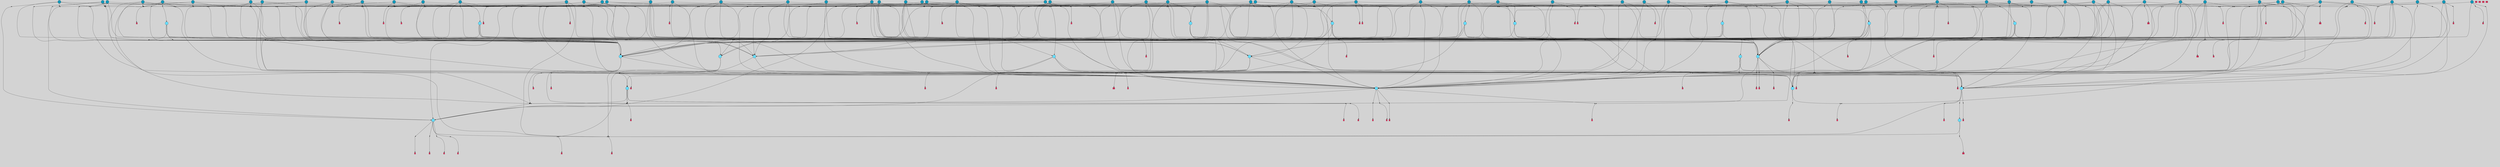 // File exported with GEGELATI v1.3.1
// On the 2024-04-08 16:57:56
// With the File::TPGGraphDotExporter
digraph{
	graph[pad = "0.212, 0.055" bgcolor = lightgray]
	node[shape=circle style = filled label = ""]
		T3 [fillcolor="#66ddff"]
		T7 [fillcolor="#66ddff"]
		T9 [fillcolor="#66ddff"]
		T27 [fillcolor="#66ddff"]
		T82 [fillcolor="#66ddff"]
		T111 [fillcolor="#66ddff"]
		T129 [fillcolor="#66ddff"]
		T194 [fillcolor="#66ddff"]
		T319 [fillcolor="#66ddff"]
		T350 [fillcolor="#66ddff"]
		T413 [fillcolor="#66ddff"]
		T459 [fillcolor="#66ddff"]
		T557 [fillcolor="#66ddff"]
		T573 [fillcolor="#66ddff"]
		T592 [fillcolor="#66ddff"]
		T613 [fillcolor="#66ddff"]
		T695 [fillcolor="#66ddff"]
		T709 [fillcolor="#66ddff"]
		T718 [fillcolor="#1199bb"]
		T753 [fillcolor="#1199bb"]
		T754 [fillcolor="#1199bb"]
		T757 [fillcolor="#1199bb"]
		T767 [fillcolor="#66ddff"]
		T777 [fillcolor="#1199bb"]
		T778 [fillcolor="#1199bb"]
		T796 [fillcolor="#66ddff"]
		T804 [fillcolor="#1199bb"]
		T805 [fillcolor="#1199bb"]
		T806 [fillcolor="#1199bb"]
		T808 [fillcolor="#1199bb"]
		T809 [fillcolor="#1199bb"]
		T812 [fillcolor="#1199bb"]
		T47 [fillcolor="#1199bb"]
		T814 [fillcolor="#1199bb"]
		T820 [fillcolor="#1199bb"]
		T823 [fillcolor="#1199bb"]
		T824 [fillcolor="#1199bb"]
		T829 [fillcolor="#66ddff"]
		T833 [fillcolor="#1199bb"]
		T843 [fillcolor="#1199bb"]
		T852 [fillcolor="#1199bb"]
		T853 [fillcolor="#1199bb"]
		T854 [fillcolor="#66ddff"]
		T855 [fillcolor="#1199bb"]
		T856 [fillcolor="#1199bb"]
		T857 [fillcolor="#1199bb"]
		T858 [fillcolor="#1199bb"]
		T859 [fillcolor="#1199bb"]
		T860 [fillcolor="#1199bb"]
		T864 [fillcolor="#1199bb"]
		T866 [fillcolor="#1199bb"]
		T867 [fillcolor="#1199bb"]
		T717 [fillcolor="#1199bb"]
		T870 [fillcolor="#1199bb"]
		T874 [fillcolor="#1199bb"]
		T875 [fillcolor="#1199bb"]
		T876 [fillcolor="#1199bb"]
		T878 [fillcolor="#1199bb"]
		T879 [fillcolor="#1199bb"]
		T880 [fillcolor="#1199bb"]
		T882 [fillcolor="#1199bb"]
		T883 [fillcolor="#1199bb"]
		T887 [fillcolor="#1199bb"]
		T890 [fillcolor="#1199bb"]
		T891 [fillcolor="#1199bb"]
		T834 [fillcolor="#1199bb"]
		T898 [fillcolor="#1199bb"]
		T900 [fillcolor="#1199bb"]
		T901 [fillcolor="#1199bb"]
		T902 [fillcolor="#1199bb"]
		T904 [fillcolor="#1199bb"]
		T905 [fillcolor="#1199bb"]
		T906 [fillcolor="#1199bb"]
		T907 [fillcolor="#1199bb"]
		T908 [fillcolor="#1199bb"]
		T909 [fillcolor="#1199bb"]
		T910 [fillcolor="#1199bb"]
		T911 [fillcolor="#1199bb"]
		T912 [fillcolor="#1199bb"]
		T913 [fillcolor="#1199bb"]
		T914 [fillcolor="#1199bb"]
		T915 [fillcolor="#1199bb"]
		T916 [fillcolor="#1199bb"]
		T917 [fillcolor="#1199bb"]
		T918 [fillcolor="#1199bb"]
		T919 [fillcolor="#1199bb"]
		T920 [fillcolor="#1199bb"]
		T921 [fillcolor="#1199bb"]
		T922 [fillcolor="#1199bb"]
		T923 [fillcolor="#1199bb"]
		T924 [fillcolor="#1199bb"]
		T925 [fillcolor="#1199bb"]
		T926 [fillcolor="#1199bb"]
		T927 [fillcolor="#1199bb"]
		P10577 [fillcolor="#cccccc" shape=point] //6|
		I10577 [shape=box style=invis label="6|1&2|6#1|7&#92;n10|7&2|0#1|5&#92;n9|4&0|1#2|2&#92;n8|6&0|0#1|0&#92;n"]
		P10577 -> I10577[style=invis]
		A6729 [fillcolor="#ff3366" shape=box margin=0.03 width=0 height=0 label="3"]
		T3 -> P10577 -> A6729
		P10578 [fillcolor="#cccccc" shape=point] //3|
		I10578 [shape=box style=invis label="7|6&2|4#0|2&#92;n10|3&2|7#1|4&#92;n11|6&0|4#0|1&#92;n7|1&0|0#2|6&#92;n7|6&0|3#2|6&#92;n4|0&2|6#0|1&#92;n4|4&2|5#0|2&#92;n4|6&0|4#2|7&#92;n10|0&2|3#1|5&#92;n2|6&0|5#0|2&#92;n1|0&2|3#0|7&#92;n1|6&2|0#0|5&#92;n6|2&0|1#0|7&#92;n9|2&0|3#2|7&#92;n5|3&0|6#0|6&#92;n1|7&2|5#2|3&#92;n8|1&2|7#0|6&#92;n1|0&2|5#2|1&#92;n7|1&2|2#2|5&#92;n7|4&2|6#0|3&#92;n"]
		P10578 -> I10578[style=invis]
		A6730 [fillcolor="#ff3366" shape=box margin=0.03 width=0 height=0 label="4"]
		T3 -> P10578 -> A6730
		P10579 [fillcolor="#cccccc" shape=point] //-3|
		I10579 [shape=box style=invis label="1|6&2|7#0|7&#92;n10|2&0|7#1|3&#92;n9|6&2|7#2|2&#92;n5|3&0|7#0|7&#92;n1|6&2|3#0|0&#92;n2|3&2|3#2|2&#92;n5|1&2|6#0|6&#92;n"]
		P10579 -> I10579[style=invis]
		A6731 [fillcolor="#ff3366" shape=box margin=0.03 width=0 height=0 label="7"]
		T7 -> P10579 -> A6731
		P10580 [fillcolor="#cccccc" shape=point] //5|
		I10580 [shape=box style=invis label="0|5&2|3#0|1&#92;n0|6&2|1#2|4&#92;n6|2&2|6#0|7&#92;n7|4&0|3#0|1&#92;n5|4&0|7#1|6&#92;n9|1&0|5#2|2&#92;n6|3&2|3#1|7&#92;n11|7&2|4#1|6&#92;n2|5&0|1#0|0&#92;n4|7&0|0#0|2&#92;n6|2&0|6#0|0&#92;n2|1&2|6#2|4&#92;n10|0&2|0#1|0&#92;n6|6&2|4#0|6&#92;n"]
		P10580 -> I10580[style=invis]
		A6732 [fillcolor="#ff3366" shape=box margin=0.03 width=0 height=0 label="8"]
		T7 -> P10580 -> A6732
		P10581 [fillcolor="#cccccc" shape=point] //-6|
		I10581 [shape=box style=invis label="11|1&0|7#2|0&#92;n10|4&0|1#1|0&#92;n4|3&2|4#2|1&#92;n0|5&2|0#0|0&#92;n6|1&0|0#0|3&#92;n8|2&2|0#0|4&#92;n11|4&2|0#1|6&#92;n7|0&2|6#2|3&#92;n5|3&2|6#2|0&#92;n2|0&2|0#0|4&#92;n"]
		P10581 -> I10581[style=invis]
		A6733 [fillcolor="#ff3366" shape=box margin=0.03 width=0 height=0 label="9"]
		T9 -> P10581 -> A6733
		P10582 [fillcolor="#cccccc" shape=point] //2|
		I10582 [shape=box style=invis label="6|3&2|7#1|4&#92;n8|6&0|0#2|5&#92;n2|1&0|2#0|3&#92;n8|7&0|6#0|4&#92;n2|1&2|0#0|1&#92;n0|0&2|2#2|3&#92;n6|6&0|7#2|1&#92;n6|1&0|7#2|6&#92;n5|4&2|7#0|4&#92;n0|3&0|4#2|0&#92;n11|0&2|0#2|5&#92;n4|5&2|5#2|4&#92;n5|7&0|6#0|4&#92;n9|7&2|5#0|3&#92;n5|4&2|1#0|3&#92;n5|3&0|1#1|7&#92;n0|4&0|3#2|5&#92;n"]
		P10582 -> I10582[style=invis]
		A6734 [fillcolor="#ff3366" shape=box margin=0.03 width=0 height=0 label="10"]
		T9 -> P10582 -> A6734
		P10583 [fillcolor="#cccccc" shape=point] //2|
		I10583 [shape=box style=invis label="9|1&2|3#0|1&#92;n5|2&2|0#2|4&#92;n3|6&2|5#2|7&#92;n7|0&2|5#0|4&#92;n1|2&0|3#0|5&#92;n7|3&2|7#0|0&#92;n"]
		P10583 -> I10583[style=invis]
		A6735 [fillcolor="#ff3366" shape=box margin=0.03 width=0 height=0 label="2"]
		T27 -> P10583 -> A6735
		P10584 [fillcolor="#cccccc" shape=point] //-6|
		I10584 [shape=box style=invis label="7|5&0|4#0|4&#92;n11|0&2|5#2|1&#92;n"]
		P10584 -> I10584[style=invis]
		A6736 [fillcolor="#ff3366" shape=box margin=0.03 width=0 height=0 label="3"]
		T27 -> P10584 -> A6736
		T27 -> P10578
		P10585 [fillcolor="#cccccc" shape=point] //0|
		I10585 [shape=box style=invis label="2|5&0|1#0|6&#92;n6|1&2|2#2|7&#92;n8|0&0|3#1|4&#92;n4|3&2|5#2|4&#92;n8|1&2|4#0|0&#92;n6|6&0|1#2|6&#92;n11|7&2|4#2|5&#92;n6|2&2|4#0|2&#92;n8|5&2|4#2|4&#92;n2|1&2|1#2|2&#92;n2|7&2|5#2|6&#92;n9|7&0|5#0|4&#92;n1|2&0|5#2|6&#92;n4|2&2|3#2|7&#92;n3|3&2|1#0|2&#92;n"]
		P10585 -> I10585[style=invis]
		A6737 [fillcolor="#ff3366" shape=box margin=0.03 width=0 height=0 label="5"]
		T27 -> P10585 -> A6737
		P10586 [fillcolor="#cccccc" shape=point] //0|
		I10586 [shape=box style=invis label="4|0&0|3#2|7&#92;n10|2&0|3#1|7&#92;n3|5&0|2#0|3&#92;n4|5&0|0#2|1&#92;n10|7&2|0#1|2&#92;n5|3&2|3#1|6&#92;n9|5&2|0#0|4&#92;n5|4&2|7#0|2&#92;n10|3&2|7#1|4&#92;n7|2&0|1#2|6&#92;n8|6&0|5#0|5&#92;n8|7&2|3#0|5&#92;n2|6&2|4#0|0&#92;n"]
		P10586 -> I10586[style=invis]
		A6738 [fillcolor="#ff3366" shape=box margin=0.03 width=0 height=0 label="5"]
		T27 -> P10586 -> A6738
		P10587 [fillcolor="#cccccc" shape=point] //6|
		I10587 [shape=box style=invis label="7|0&2|5#1|2&#92;n10|6&2|1#1|3&#92;n7|5&0|2#0|7&#92;n10|7&0|1#1|5&#92;n4|6&2|5#0|5&#92;n4|4&0|7#2|7&#92;n"]
		P10587 -> I10587[style=invis]
		A6739 [fillcolor="#ff3366" shape=box margin=0.03 width=0 height=0 label="7"]
		T82 -> P10587 -> A6739
		P10588 [fillcolor="#cccccc" shape=point] //6|
		I10588 [shape=box style=invis label="0|5&2|3#0|1&#92;n0|6&2|1#2|4&#92;n9|1&0|5#2|2&#92;n7|4&0|3#0|1&#92;n5|4&0|7#1|6&#92;n2|5&0|1#0|0&#92;n6|3&2|3#1|7&#92;n11|7&2|4#1|6&#92;n6|2&2|6#0|1&#92;n4|7&0|0#0|2&#92;n6|2&0|6#0|0&#92;n9|1&2|6#2|4&#92;n10|0&2|0#1|0&#92;n6|6&2|4#0|6&#92;n"]
		P10588 -> I10588[style=invis]
		A6740 [fillcolor="#ff3366" shape=box margin=0.03 width=0 height=0 label="8"]
		T82 -> P10588 -> A6740
		T82 -> P10581
		P10589 [fillcolor="#cccccc" shape=point] //-5|
		I10589 [shape=box style=invis label="0|0&2|3#0|2&#92;n10|5&0|6#1|3&#92;n7|3&0|6#2|3&#92;n3|4&0|6#0|6&#92;n10|5&0|2#1|1&#92;n5|0&0|1#0|3&#92;n6|6&2|5#1|5&#92;n7|4&0|2#1|7&#92;n5|7&0|1#2|5&#92;n1|5&0|0#0|3&#92;n7|5&2|1#2|6&#92;n9|0&0|2#0|0&#92;n4|0&2|4#0|0&#92;n4|6&0|0#2|3&#92;n3|1&0|6#2|5&#92;n7|7&2|1#2|3&#92;n9|4&2|2#0|6&#92;n"]
		P10589 -> I10589[style=invis]
		T111 -> P10589 -> T9
		P10590 [fillcolor="#cccccc" shape=point] //7|
		I10590 [shape=box style=invis label="7|4&2|1#2|0&#92;n4|1&2|4#2|3&#92;n5|0&2|0#2|2&#92;n6|1&2|4#2|6&#92;n"]
		P10590 -> I10590[style=invis]
		A6741 [fillcolor="#ff3366" shape=box margin=0.03 width=0 height=0 label="9"]
		T111 -> P10590 -> A6741
		P10591 [fillcolor="#cccccc" shape=point] //2|
		I10591 [shape=box style=invis label="3|0&2|0#0|1&#92;n11|2&0|7#1|6&#92;n8|7&2|4#0|5&#92;n5|3&0|2#2|6&#92;n4|4&2|4#2|6&#92;n3|0&0|7#0|1&#92;n2|7&2|2#2|5&#92;n9|3&2|6#2|7&#92;n7|7&0|0#0|4&#92;n6|1&2|4#1|3&#92;n5|4&2|0#1|6&#92;n1|3&0|7#0|4&#92;n"]
		P10591 -> I10591[style=invis]
		A6742 [fillcolor="#ff3366" shape=box margin=0.03 width=0 height=0 label="7"]
		T111 -> P10591 -> A6742
		T111 -> P10581
		P10592 [fillcolor="#cccccc" shape=point] //8|
		I10592 [shape=box style=invis label="9|0&0|1#2|0&#92;n10|1&2|5#1|4&#92;n8|2&2|6#0|4&#92;n2|4&2|5#2|3&#92;n4|2&2|2#0|2&#92;n7|5&0|2#0|0&#92;n8|2&2|1#1|3&#92;n8|7&0|7#2|1&#92;n1|1&0|0#0|7&#92;n5|6&2|5#1|0&#92;n6|6&2|5#0|0&#92;n11|4&0|3#2|6&#92;n4|2&2|4#0|7&#92;n5|6&0|1#2|0&#92;n11|3&0|2#0|7&#92;n"]
		P10592 -> I10592[style=invis]
		A6743 [fillcolor="#ff3366" shape=box margin=0.03 width=0 height=0 label="6"]
		T129 -> P10592 -> A6743
		P10593 [fillcolor="#cccccc" shape=point] //5|
		I10593 [shape=box style=invis label="3|0&2|0#0|1&#92;n3|0&0|7#0|1&#92;n5|3&0|2#2|6&#92;n4|4&2|4#2|6&#92;n11|2&0|7#1|6&#92;n2|7&2|2#2|5&#92;n9|3&2|6#2|7&#92;n7|7&0|0#0|4&#92;n6|1&2|4#2|3&#92;n5|4&2|0#1|6&#92;n1|3&0|7#0|4&#92;n"]
		P10593 -> I10593[style=invis]
		A6744 [fillcolor="#ff3366" shape=box margin=0.03 width=0 height=0 label="7"]
		T129 -> P10593 -> A6744
		P10594 [fillcolor="#cccccc" shape=point] //10|
		I10594 [shape=box style=invis label="4|5&2|7#2|1&#92;n1|7&2|3#0|6&#92;n3|5&2|2#0|3&#92;n10|3&0|7#1|4&#92;n7|1&0|4#2|6&#92;n10|2&0|3#1|7&#92;n9|5&2|0#0|4&#92;n4|0&0|3#2|7&#92;n11|4&2|6#1|2&#92;n5|4&2|7#0|2&#92;n2|6&2|4#0|0&#92;n6|5&0|7#2|1&#92;n5|3&2|3#1|6&#92;n10|7&2|0#1|2&#92;n"]
		P10594 -> I10594[style=invis]
		A6745 [fillcolor="#ff3366" shape=box margin=0.03 width=0 height=0 label="5"]
		T129 -> P10594 -> A6745
		P10595 [fillcolor="#cccccc" shape=point] //5|
		I10595 [shape=box style=invis label="9|4&2|3#1|3&#92;n0|4&2|4#0|5&#92;n6|1&2|6#2|5&#92;n4|0&0|5#2|0&#92;n"]
		P10595 -> I10595[style=invis]
		A6746 [fillcolor="#ff3366" shape=box margin=0.03 width=0 height=0 label="7"]
		T129 -> P10595 -> A6746
		P10596 [fillcolor="#cccccc" shape=point] //6|
		I10596 [shape=box style=invis label="9|4&2|7#0|6&#92;n8|4&0|1#1|0&#92;n1|3&0|0#2|1&#92;n2|4&0|6#2|2&#92;n5|1&2|5#0|7&#92;n3|0&0|3#2|6&#92;n2|2&2|6#0|2&#92;n8|4&0|4#2|2&#92;n5|1&2|4#0|3&#92;n9|4&0|6#0|6&#92;n5|0&2|2#1|5&#92;n11|7&0|0#1|1&#92;n0|4&0|3#0|3&#92;n7|7&2|4#2|5&#92;n1|5&0|1#2|1&#92;n"]
		P10596 -> I10596[style=invis]
		A6747 [fillcolor="#ff3366" shape=box margin=0.03 width=0 height=0 label="1"]
		T129 -> P10596 -> A6747
		P10597 [fillcolor="#cccccc" shape=point] //5|
		I10597 [shape=box style=invis label="3|0&2|0#2|1&#92;n3|0&0|7#0|1&#92;n5|3&0|2#2|6&#92;n4|4&2|4#2|6&#92;n5|4&2|0#1|6&#92;n2|7&2|2#2|5&#92;n1|3&0|7#0|4&#92;n11|6&2|2#0|7&#92;n7|7&0|0#0|4&#92;n6|1&2|4#2|3&#92;n11|0&0|7#1|6&#92;n9|3&2|6#2|7&#92;n"]
		P10597 -> I10597[style=invis]
		A6748 [fillcolor="#ff3366" shape=box margin=0.03 width=0 height=0 label="7"]
		T194 -> P10597 -> A6748
		P10598 [fillcolor="#cccccc" shape=point] //4|
		I10598 [shape=box style=invis label="7|1&0|6#0|1&#92;n6|7&2|7#1|7&#92;n10|1&2|1#1|1&#92;n9|6&2|2#1|4&#92;n4|7&0|4#2|2&#92;n9|6&0|5#1|1&#92;n10|0&2|6#1|6&#92;n5|1&0|1#2|3&#92;n10|1&0|5#1|0&#92;n3|4&2|3#0|0&#92;n8|2&0|5#2|4&#92;n1|6&2|0#0|0&#92;n2|3&0|1#2|6&#92;n5|2&2|2#1|6&#92;n2|2&0|1#2|1&#92;n3|1&2|7#0|3&#92;n6|7&2|3#0|4&#92;n"]
		P10598 -> I10598[style=invis]
		A6749 [fillcolor="#ff3366" shape=box margin=0.03 width=0 height=0 label="10"]
		T194 -> P10598 -> A6749
		P10599 [fillcolor="#cccccc" shape=point] //-4|
		I10599 [shape=box style=invis label="0|4&0|0#2|7&#92;n8|5&2|4#2|4&#92;n4|3&2|5#2|4&#92;n11|7&2|2#2|5&#92;n6|5&2|2#2|7&#92;n3|2&0|7#0|7&#92;n3|3&2|1#0|3&#92;n2|6&0|3#2|5&#92;n0|1&2|6#2|2&#92;n8|2&0|0#1|6&#92;n0|7&0|5#0|4&#92;n9|5&0|3#2|7&#92;n2|7&2|5#2|6&#92;n9|0&2|0#0|1&#92;n1|2&2|4#0|2&#92;n"]
		P10599 -> I10599[style=invis]
		T194 -> P10599 -> T27
		P10600 [fillcolor="#cccccc" shape=point] //7|
		I10600 [shape=box style=invis label="7|4&2|7#0|4&#92;n4|6&0|1#2|5&#92;n2|1&2|3#0|0&#92;n4|3&2|0#0|1&#92;n0|0&2|7#2|7&#92;n7|7&0|5#2|3&#92;n5|0&2|1#2|2&#92;n10|0&0|4#1|2&#92;n4|4&0|7#0|0&#92;n6|7&0|2#0|1&#92;n1|4&2|5#0|4&#92;n"]
		P10600 -> I10600[style=invis]
		A6750 [fillcolor="#ff3366" shape=box margin=0.03 width=0 height=0 label="0"]
		T194 -> P10600 -> A6750
		P10601 [fillcolor="#cccccc" shape=point] //9|
		I10601 [shape=box style=invis label="11|0&2|0#1|1&#92;n3|6&0|6#0|0&#92;n1|4&0|0#2|4&#92;n7|5&2|2#1|3&#92;n11|7&2|6#1|7&#92;n5|2&0|6#1|5&#92;n9|5&0|6#0|3&#92;n2|2&2|7#0|5&#92;n9|3&2|2#2|0&#92;n11|0&2|7#0|1&#92;n1|1&2|0#0|1&#92;n6|6&0|6#1|2&#92;n9|7&0|1#0|3&#92;n2|0&2|4#2|5&#92;n2|4&2|2#0|0&#92;n6|1&2|1#1|7&#92;n10|7&2|5#1|6&#92;n11|5&2|7#2|4&#92;n"]
		P10601 -> I10601[style=invis]
		A6751 [fillcolor="#ff3366" shape=box margin=0.03 width=0 height=0 label="1"]
		T319 -> P10601 -> A6751
		T319 -> P10595
		P10602 [fillcolor="#cccccc" shape=point] //9|
		I10602 [shape=box style=invis label="9|6&2|0#1|3&#92;n7|1&0|3#0|4&#92;n9|6&2|0#0|1&#92;n1|5&0|0#0|5&#92;n8|6&2|4#0|0&#92;n7|4&2|4#0|7&#92;n6|0&2|4#2|0&#92;n7|7&2|4#2|2&#92;n"]
		P10602 -> I10602[style=invis]
		A6752 [fillcolor="#ff3366" shape=box margin=0.03 width=0 height=0 label="5"]
		T319 -> P10602 -> A6752
		T319 -> P10599
		P10603 [fillcolor="#cccccc" shape=point] //-4|
		I10603 [shape=box style=invis label="11|3&0|7#1|7&#92;n11|7&0|7#2|7&#92;n5|3&0|3#2|0&#92;n0|1&2|2#0|4&#92;n0|0&0|4#2|5&#92;n6|3&2|1#2|3&#92;n11|7&0|0#0|4&#92;n0|0&0|0#0|2&#92;n1|1&0|4#0|3&#92;n6|5&2|7#1|2&#92;n6|6&0|3#2|7&#92;n6|2&0|4#0|0&#92;n5|5&2|6#0|5&#92;n"]
		P10603 -> I10603[style=invis]
		A6753 [fillcolor="#ff3366" shape=box margin=0.03 width=0 height=0 label="8"]
		T319 -> P10603 -> A6753
		T350 -> P10599
		T350 -> P10600
		P10604 [fillcolor="#cccccc" shape=point] //3|
		I10604 [shape=box style=invis label="5|4&2|7#0|1&#92;n0|6&0|6#2|2&#92;n9|5&2|2#2|0&#92;n3|6&2|7#0|2&#92;n3|5&0|0#0|6&#92;n2|6&0|6#2|2&#92;n2|6&2|2#0|0&#92;n5|1&0|4#0|5&#92;n2|6&0|5#2|5&#92;n1|0&0|7#2|2&#92;n4|7&0|6#2|4&#92;n7|3&0|6#2|5&#92;n1|1&0|1#0|3&#92;n"]
		P10604 -> I10604[style=invis]
		A6754 [fillcolor="#ff3366" shape=box margin=0.03 width=0 height=0 label="1"]
		T350 -> P10604 -> A6754
		P10605 [fillcolor="#cccccc" shape=point] //-2|
		I10605 [shape=box style=invis label="2|0&2|3#2|5&#92;n10|3&2|7#1|4&#92;n8|1&2|7#0|6&#92;n7|6&0|3#2|6&#92;n4|0&2|6#0|1&#92;n4|4&2|5#0|2&#92;n4|6&0|2#2|7&#92;n7|6&2|4#0|2&#92;n11|7&2|7#0|3&#92;n6|6&0|3#0|6&#92;n1|6&2|0#0|5&#92;n11|6&0|4#0|1&#92;n2|6&0|5#0|2&#92;n6|2&0|1#0|7&#92;n9|2&0|3#2|7&#92;n5|3&0|6#0|6&#92;n7|1&2|2#2|5&#92;n1|0&2|3#0|7&#92;n1|0&2|5#0|1&#92;n3|4&2|6#0|3&#92;n"]
		P10605 -> I10605[style=invis]
		A6755 [fillcolor="#ff3366" shape=box margin=0.03 width=0 height=0 label="4"]
		T350 -> P10605 -> A6755
		T350 -> P10600
		P10606 [fillcolor="#cccccc" shape=point] //-4|
		I10606 [shape=box style=invis label="1|5&2|1#2|4&#92;n3|0&2|3#2|6&#92;n0|3&0|0#0|1&#92;n8|6&2|5#1|5&#92;n9|7&2|5#2|0&#92;n4|1&0|7#2|2&#92;n4|2&0|3#0|0&#92;n"]
		P10606 -> I10606[style=invis]
		A6756 [fillcolor="#ff3366" shape=box margin=0.03 width=0 height=0 label="2"]
		T413 -> P10606 -> A6756
		T413 -> P10588
		P10607 [fillcolor="#cccccc" shape=point] //-4|
		I10607 [shape=box style=invis label="7|5&2|2#0|7&#92;n9|6&2|3#0|3&#92;n10|6&2|1#1|0&#92;n8|0&0|5#1|3&#92;n7|5&0|5#1|5&#92;n5|1&2|5#2|1&#92;n"]
		P10607 -> I10607[style=invis]
		A6757 [fillcolor="#ff3366" shape=box margin=0.03 width=0 height=0 label="7"]
		T413 -> P10607 -> A6757
		T413 -> P10598
		P10608 [fillcolor="#cccccc" shape=point] //-5|
		I10608 [shape=box style=invis label="7|7&2|4#0|6&#92;n8|5&2|1#0|3&#92;n0|0&0|0#2|7&#92;n2|2&0|5#2|4&#92;n1|0&2|5#0|2&#92;n11|1&2|3#0|5&#92;n2|7&2|0#2|3&#92;n9|4&2|7#1|2&#92;n5|5&0|7#0|5&#92;n"]
		P10608 -> I10608[style=invis]
		T413 -> P10608 -> T319
		T459 -> P10606
		T459 -> P10607
		T459 -> P10598
		T459 -> P10608
		P10609 [fillcolor="#cccccc" shape=point] //8|
		I10609 [shape=box style=invis label="6|5&2|5#0|4&#92;n9|0&0|5#0|7&#92;n2|6&0|4#2|4&#92;n7|1&0|3#0|2&#92;n1|4&2|4#0|3&#92;n3|2&2|2#0|3&#92;n"]
		P10609 -> I10609[style=invis]
		T459 -> P10609 -> T350
		T557 -> P10608
		T557 -> P10577
		T557 -> P10598
		P10610 [fillcolor="#cccccc" shape=point] //4|
		I10610 [shape=box style=invis label="7|1&0|6#0|1&#92;n5|2&2|5#1|6&#92;n10|1&2|1#1|1&#92;n9|6&2|2#1|4&#92;n4|7&0|4#2|2&#92;n9|6&0|4#1|1&#92;n10|0&2|6#1|6&#92;n5|1&0|1#2|3&#92;n1|6&2|0#0|1&#92;n8|2&0|5#2|4&#92;n3|4&2|3#0|0&#92;n10|1&0|5#1|0&#92;n2|2&0|1#2|1&#92;n3|1&2|7#0|3&#92;n"]
		P10610 -> I10610[style=invis]
		A6758 [fillcolor="#ff3366" shape=box margin=0.03 width=0 height=0 label="10"]
		T557 -> P10610 -> A6758
		P10611 [fillcolor="#cccccc" shape=point] //1|
		I10611 [shape=box style=invis label="10|5&2|0#1|7&#92;n9|2&2|7#2|2&#92;n9|0&2|5#2|1&#92;n"]
		P10611 -> I10611[style=invis]
		A6759 [fillcolor="#ff3366" shape=box margin=0.03 width=0 height=0 label="3"]
		T557 -> P10611 -> A6759
		P10612 [fillcolor="#cccccc" shape=point] //10|
		I10612 [shape=box style=invis label="11|1&0|6#1|0&#92;n6|0&0|1#1|1&#92;n"]
		P10612 -> I10612[style=invis]
		A6760 [fillcolor="#ff3366" shape=box margin=0.03 width=0 height=0 label="3"]
		T573 -> P10612 -> A6760
		P10613 [fillcolor="#cccccc" shape=point] //0|
		I10613 [shape=box style=invis label="4|3&0|6#0|3&#92;n5|7&2|3#2|2&#92;n1|4&2|6#0|3&#92;n11|1&0|4#2|6&#92;n9|6&2|4#1|4&#92;n2|4&0|5#0|7&#92;n10|0&0|6#1|2&#92;n3|1&0|6#0|2&#92;n2|7&2|7#2|6&#92;n5|2&0|5#1|5&#92;n10|4&2|5#1|7&#92;n10|6&2|0#1|4&#92;n8|4&2|1#2|5&#92;n1|4&2|7#2|0&#92;n4|0&0|4#2|4&#92;n4|5&2|7#0|6&#92;n11|5&2|6#2|3&#92;n0|3&0|5#0|1&#92;n"]
		P10613 -> I10613[style=invis]
		T573 -> P10613 -> T111
		P10614 [fillcolor="#cccccc" shape=point] //-7|
		I10614 [shape=box style=invis label="8|0&0|5#0|1&#92;n11|3&0|7#1|6&#92;n5|1&0|6#2|7&#92;n5|7&0|1#1|4&#92;n0|6&2|0#0|7&#92;n10|2&2|5#1|6&#92;n0|0&2|1#0|7&#92;n0|0&2|5#0|1&#92;n0|3&2|2#2|3&#92;n9|3&0|5#0|6&#92;n"]
		P10614 -> I10614[style=invis]
		T573 -> P10614 -> T7
		P10615 [fillcolor="#cccccc" shape=point] //0|
		I10615 [shape=box style=invis label="4|3&0|6#0|3&#92;n5|7&2|3#2|2&#92;n5|6&0|7#1|2&#92;n1|4&2|6#0|3&#92;n11|1&0|4#2|6&#92;n9|5&2|4#1|4&#92;n2|4&0|5#0|7&#92;n10|0&0|6#1|2&#92;n3|1&0|6#0|2&#92;n2|7&2|7#2|6&#92;n5|2&0|5#1|5&#92;n10|4&2|5#1|7&#92;n10|6&2|0#1|4&#92;n8|4&2|1#2|5&#92;n4|0&0|4#2|4&#92;n4|5&2|7#0|6&#92;n11|5&2|6#2|3&#92;n0|3&0|5#0|1&#92;n"]
		P10615 -> I10615[style=invis]
		T573 -> P10615 -> T111
		P10616 [fillcolor="#cccccc" shape=point] //-6|
		I10616 [shape=box style=invis label="4|3&2|4#2|1&#92;n3|3&0|1#2|0&#92;n8|1&2|6#0|4&#92;n6|1&0|0#0|3&#92;n2|0&2|0#0|4&#92;n9|6&2|6#1|0&#92;n3|1&2|3#2|6&#92;n6|0&2|0#0|1&#92;n5|3&2|7#2|0&#92;n4|1&2|4#2|4&#92;n7|7&2|3#1|4&#92;n4|1&0|2#0|0&#92;n7|6&0|5#1|7&#92;n"]
		P10616 -> I10616[style=invis]
		A6761 [fillcolor="#ff3366" shape=box margin=0.03 width=0 height=0 label="9"]
		T573 -> P10616 -> A6761
		T592 -> P10608
		T592 -> P10598
		T592 -> P10610
		T592 -> P10611
		P10617 [fillcolor="#cccccc" shape=point] //-6|
		I10617 [shape=box style=invis label="0|3&2|3#2|0&#92;n3|7&2|2#2|6&#92;n11|5&2|6#0|2&#92;n5|5&2|6#2|0&#92;n3|0&0|6#0|3&#92;n4|7&0|7#2|7&#92;n7|2&2|5#1|5&#92;n9|4&2|3#1|5&#92;n2|5&2|7#2|4&#92;n1|2&0|5#0|1&#92;n5|4&2|4#1|3&#92;n7|0&0|7#1|1&#92;n9|3&0|6#1|4&#92;n"]
		P10617 -> I10617[style=invis]
		A6762 [fillcolor="#ff3366" shape=box margin=0.03 width=0 height=0 label="5"]
		T592 -> P10617 -> A6762
		P10618 [fillcolor="#cccccc" shape=point] //4|
		I10618 [shape=box style=invis label="0|5&2|3#0|1&#92;n0|6&2|1#0|4&#92;n6|6&2|4#0|6&#92;n4|4&0|6#0|3&#92;n10|0&2|0#1|5&#92;n2|5&0|1#0|0&#92;n7|4&0|3#0|1&#92;n11|7&2|4#1|6&#92;n1|1&0|5#2|2&#92;n6|2&2|6#0|1&#92;n1|2&0|6#0|0&#92;n9|3&2|0#0|0&#92;n9|2&2|6#2|4&#92;n7|4&0|0#2|1&#92;n6|3&2|3#1|7&#92;n0|0&2|4#2|5&#92;n"]
		P10618 -> I10618[style=invis]
		A6763 [fillcolor="#ff3366" shape=box margin=0.03 width=0 height=0 label="8"]
		T613 -> P10618 -> A6763
		T613 -> P10607
		P10619 [fillcolor="#cccccc" shape=point] //2|
		I10619 [shape=box style=invis label="7|7&2|4#0|6&#92;n8|5&2|1#0|3&#92;n9|7&2|2#2|2&#92;n0|0&0|0#2|7&#92;n1|0&2|5#0|2&#92;n2|2&0|5#2|4&#92;n11|1&2|3#0|5&#92;n2|7&2|1#2|3&#92;n9|4&2|7#1|2&#92;n5|0&0|7#0|5&#92;n"]
		P10619 -> I10619[style=invis]
		T613 -> P10619 -> T319
		T613 -> P10594
		P10620 [fillcolor="#cccccc" shape=point] //8|
		I10620 [shape=box style=invis label="11|4&2|0#1|6&#92;n4|3&0|6#0|5&#92;n3|0&2|6#0|3&#92;n9|3&2|5#0|5&#92;n2|6&0|6#2|1&#92;n9|7&0|5#1|4&#92;n"]
		P10620 -> I10620[style=invis]
		T613 -> P10620 -> T194
		P10621 [fillcolor="#cccccc" shape=point] //-5|
		I10621 [shape=box style=invis label="0|5&2|3#0|1&#92;n0|6&2|1#2|4&#92;n6|2&2|6#0|7&#92;n9|0&2|7#1|1&#92;n7|4&0|3#0|1&#92;n3|5&2|7#0|6&#92;n11|7&2|3#1|6&#92;n2|1&2|6#2|4&#92;n5|0&0|7#1|6&#92;n2|5&0|1#0|0&#92;n4|7&0|0#0|2&#92;n6|2&0|6#0|0&#92;n9|1&2|5#2|2&#92;n10|0&0|0#1|0&#92;n2|7&2|6#0|3&#92;n6|6&2|4#0|6&#92;n"]
		P10621 -> I10621[style=invis]
		T695 -> P10621 -> T129
		P10622 [fillcolor="#cccccc" shape=point] //-5|
		I10622 [shape=box style=invis label="11|4&2|0#1|6&#92;n2|6&0|6#2|1&#92;n9|1&2|5#0|5&#92;n3|0&2|6#0|3&#92;n9|7&0|5#1|4&#92;n"]
		P10622 -> I10622[style=invis]
		T695 -> P10622 -> T194
		P10623 [fillcolor="#cccccc" shape=point] //4|
		I10623 [shape=box style=invis label="0|5&2|3#0|1&#92;n0|6&2|1#2|4&#92;n6|2&2|6#0|7&#92;n9|1&2|5#2|2&#92;n7|4&0|3#0|1&#92;n11|7&2|4#1|6&#92;n9|0&2|7#1|1&#92;n5|4&0|7#1|6&#92;n2|5&0|1#0|0&#92;n4|7&0|0#0|2&#92;n6|2&0|6#0|0&#92;n2|1&2|6#2|4&#92;n10|0&0|0#1|0&#92;n2|7&2|6#0|3&#92;n6|6&2|4#0|6&#92;n"]
		P10623 -> I10623[style=invis]
		T695 -> P10623 -> T129
		P10624 [fillcolor="#cccccc" shape=point] //9|
		I10624 [shape=box style=invis label="8|0&0|5#0|1&#92;n0|6&2|0#0|7&#92;n5|7&0|1#1|4&#92;n5|1&0|6#2|7&#92;n11|3&0|7#1|6&#92;n10|2&2|5#1|6&#92;n10|0&0|3#1|4&#92;n0|0&2|5#0|7&#92;n0|0&2|5#0|1&#92;n0|4&2|2#2|3&#92;n11|7&2|5#0|5&#92;n"]
		P10624 -> I10624[style=invis]
		T695 -> P10624 -> T7
		P10625 [fillcolor="#cccccc" shape=point] //0|
		I10625 [shape=box style=invis label="8|5&2|3#1|7&#92;n9|7&2|3#2|7&#92;n2|0&2|1#2|4&#92;n"]
		P10625 -> I10625[style=invis]
		T709 -> P10625 -> T27
		T709 -> P10620
		P10626 [fillcolor="#cccccc" shape=point] //0|
		I10626 [shape=box style=invis label="4|4&2|6#2|1&#92;n9|6&2|0#2|0&#92;n4|3&0|6#0|5&#92;n3|0&2|6#0|3&#92;n11|4&2|0#1|6&#92;n2|6&0|6#2|1&#92;n2|7&0|5#2|4&#92;n9|3&2|5#0|5&#92;n"]
		P10626 -> I10626[style=invis]
		T709 -> P10626 -> T194
		T709 -> P10624
		P10627 [fillcolor="#cccccc" shape=point] //10|
		I10627 [shape=box style=invis label="9|3&2|7#1|1&#92;n0|2&2|6#2|4&#92;n2|1&0|0#0|7&#92;n0|5&0|6#0|4&#92;n6|0&0|4#2|7&#92;n"]
		P10627 -> I10627[style=invis]
		T709 -> P10627 -> T319
		T718 -> P10623
		P10628 [fillcolor="#cccccc" shape=point] //-2|
		I10628 [shape=box style=invis label="5|3&2|5#0|5&#92;n11|6&2|7#1|6&#92;n0|7&2|1#0|6&#92;n4|1&2|5#0|0&#92;n2|6&0|6#2|1&#92;n1|0&2|6#0|3&#92;n"]
		P10628 -> I10628[style=invis]
		T718 -> P10628 -> T194
		T718 -> P10620
		P10629 [fillcolor="#cccccc" shape=point] //-1|
		I10629 [shape=box style=invis label="1|7&2|1#0|6&#92;n8|1&2|3#0|5&#92;n10|6&2|7#1|0&#92;n1|7&2|5#0|2&#92;n0|3&0|3#2|2&#92;n3|5&0|1#0|0&#92;n3|5&0|2#0|3&#92;n1|5&2|0#0|4&#92;n5|7&2|2#2|5&#92;n4|0&2|3#0|3&#92;n"]
		P10629 -> I10629[style=invis]
		T718 -> P10629 -> T3
		T718 -> P10620
		T753 -> P10623
		P10630 [fillcolor="#cccccc" shape=point] //4|
		I10630 [shape=box style=invis label="10|0&2|3#1|5&#92;n7|1&0|0#2|6&#92;n1|0&2|3#0|7&#92;n4|0&2|6#0|1&#92;n5|3&0|6#0|6&#92;n1|7&2|5#2|0&#92;n7|6&2|4#0|1&#92;n7|6&0|4#2|6&#92;n2|6&0|5#0|2&#92;n1|6&2|0#0|5&#92;n6|2&0|1#0|7&#92;n9|2&0|3#2|7&#92;n4|4&2|0#0|2&#92;n4|6&0|4#2|7&#92;n8|1&2|7#0|6&#92;n11|4&2|0#2|3&#92;n1|0&2|5#0|1&#92;n7|1&2|2#2|5&#92;n4|2&2|5#2|2&#92;n"]
		P10630 -> I10630[style=invis]
		T753 -> P10630 -> T459
		P10631 [fillcolor="#cccccc" shape=point] //-8|
		I10631 [shape=box style=invis label="6|0&2|1#2|4&#92;n1|3&2|6#0|2&#92;n10|5&2|1#1|7&#92;n7|7&2|3#0|6&#92;n9|1&2|3#0|0&#92;n11|2&2|4#2|0&#92;n5|2&0|2#1|1&#92;n1|6&0|4#2|4&#92;n7|4&0|6#2|3&#92;n"]
		P10631 -> I10631[style=invis]
		A6764 [fillcolor="#ff3366" shape=box margin=0.03 width=0 height=0 label="0"]
		T753 -> P10631 -> A6764
		P10632 [fillcolor="#cccccc" shape=point] //-9|
		I10632 [shape=box style=invis label="7|6&0|7#1|2&#92;n2|7&2|7#2|6&#92;n10|6&0|0#1|1&#92;n1|4&2|6#0|6&#92;n11|0&0|6#1|2&#92;n10|4&2|0#1|0&#92;n5|2&0|5#1|5&#92;n10|4&0|5#1|7&#92;n6|0&0|4#2|7&#92;n11|0&2|6#2|3&#92;n8|4&2|1#1|5&#92;n4|5&2|7#0|6&#92;n0|3&2|4#0|1&#92;n10|0&0|2#1|4&#92;n1|5&0|7#0|3&#92;n"]
		P10632 -> I10632[style=invis]
		T753 -> P10632 -> T111
		P10633 [fillcolor="#cccccc" shape=point] //3|
		I10633 [shape=box style=invis label="0|0&2|3#0|1&#92;n0|6&2|1#2|4&#92;n6|2&2|6#0|7&#92;n4|7&0|0#0|2&#92;n7|4&0|3#0|1&#92;n11|7&2|4#1|6&#92;n9|0&2|7#1|1&#92;n5|4&0|7#1|6&#92;n2|5&0|1#0|0&#92;n9|1&2|5#2|2&#92;n6|2&0|6#0|0&#92;n2|1&2|6#2|4&#92;n10|0&0|0#1|0&#92;n2|7&2|6#0|3&#92;n6|6&2|4#0|6&#92;n"]
		P10633 -> I10633[style=invis]
		T754 -> P10633 -> T695
		P10634 [fillcolor="#cccccc" shape=point] //8|
		I10634 [shape=box style=invis label="11|4&2|4#1|6&#92;n9|3&2|5#0|5&#92;n3|0&2|6#0|3&#92;n4|3&0|6#0|5&#92;n2|6&0|6#2|1&#92;n9|7&0|5#1|4&#92;n"]
		P10634 -> I10634[style=invis]
		T754 -> P10634 -> T194
		T754 -> P10615
		T757 -> P10620
		P10635 [fillcolor="#cccccc" shape=point] //-7|
		I10635 [shape=box style=invis label="3|0&2|6#2|3&#92;n10|3&2|2#1|4&#92;n8|5&2|1#2|7&#92;n3|5&0|3#2|5&#92;n1|7&2|6#2|0&#92;n"]
		P10635 -> I10635[style=invis]
		T757 -> P10635 -> T350
		P10636 [fillcolor="#cccccc" shape=point] //-9|
		I10636 [shape=box style=invis label="3|4&0|7#0|6&#92;n8|0&0|5#1|3&#92;n6|0&2|7#2|6&#92;n7|5&2|2#2|7&#92;n3|2&0|1#2|7&#92;n9|5&0|5#0|5&#92;n10|5&0|6#1|0&#92;n9|6&2|3#0|3&#92;n"]
		P10636 -> I10636[style=invis]
		A6765 [fillcolor="#ff3366" shape=box margin=0.03 width=0 height=0 label="7"]
		T757 -> P10636 -> A6765
		P10637 [fillcolor="#cccccc" shape=point] //4|
		I10637 [shape=box style=invis label="2|6&2|6#0|1&#92;n3|0&2|6#0|3&#92;n9|3&2|5#0|5&#92;n4|3&2|6#0|5&#92;n9|7&0|5#1|4&#92;n"]
		P10637 -> I10637[style=invis]
		T757 -> P10637 -> T194
		P10638 [fillcolor="#cccccc" shape=point] //6|
		I10638 [shape=box style=invis label="0|5&0|3#0|2&#92;n5|7&0|4#0|1&#92;n10|0&2|2#1|2&#92;n8|7&2|0#1|7&#92;n10|6&2|2#1|5&#92;n"]
		P10638 -> I10638[style=invis]
		A6766 [fillcolor="#ff3366" shape=box margin=0.03 width=0 height=0 label="2"]
		T767 -> P10638 -> A6766
		T767 -> P10620
		P10639 [fillcolor="#cccccc" shape=point] //-1|
		I10639 [shape=box style=invis label="2|1&2|6#2|4&#92;n2|3&2|4#2|7&#92;n0|4&2|5#0|1&#92;n5|7&2|1#2|3&#92;n0|6&2|1#2|4&#92;n7|4&0|3#0|1&#92;n10|0&0|0#1|0&#92;n9|1&0|5#2|2&#92;n5|4&0|7#1|6&#92;n2|5&0|1#0|0&#92;n4|7&0|0#0|4&#92;n6|2&0|6#0|0&#92;n9|0&2|7#1|1&#92;n11|7&2|4#1|1&#92;n"]
		P10639 -> I10639[style=invis]
		T767 -> P10639 -> T129
		P10640 [fillcolor="#cccccc" shape=point] //6|
		I10640 [shape=box style=invis label="1|4&2|6#0|3&#92;n11|7&0|6#2|3&#92;n5|7&2|3#2|2&#92;n11|1&0|4#2|6&#92;n8|7&0|4#2|1&#92;n9|6&2|4#1|4&#92;n3|2&2|2#0|6&#92;n2|4&0|5#0|7&#92;n10|0&0|1#1|2&#92;n2|7&2|7#2|6&#92;n4|3&0|6#0|3&#92;n5|0&0|5#1|5&#92;n10|6&2|0#1|4&#92;n8|4&2|1#2|5&#92;n1|4&2|7#2|0&#92;n4|3&0|4#2|4&#92;n4|5&2|7#0|6&#92;n11|5&2|6#2|6&#92;n0|3&0|5#0|1&#92;n"]
		P10640 -> I10640[style=invis]
		T767 -> P10640 -> T129
		T767 -> P10607
		P10641 [fillcolor="#cccccc" shape=point] //-9|
		I10641 [shape=box style=invis label="1|7&0|2#0|4&#92;n0|3&2|3#2|2&#92;n1|7&2|1#2|6&#92;n4|5&2|1#0|0&#92;n2|5&2|0#0|2&#92;n1|0&2|2#2|5&#92;n8|6&0|0#1|5&#92;n1|3&0|3#2|3&#92;n6|5&2|6#2|7&#92;n10|3&2|5#1|5&#92;n3|7&2|5#2|2&#92;n3|5&2|1#0|3&#92;n6|7&2|2#1|1&#92;n8|1&2|3#0|5&#92;n"]
		P10641 -> I10641[style=invis]
		T777 -> P10641 -> T459
		P10642 [fillcolor="#cccccc" shape=point] //9|
		I10642 [shape=box style=invis label="0|3&0|3#0|1&#92;n10|0&0|6#1|2&#92;n4|3&0|6#0|3&#92;n11|4&2|4#2|7&#92;n3|3&0|2#0|1&#92;n9|6&2|7#1|6&#92;n7|0&0|1#1|7&#92;n9|1&2|4#1|4&#92;n8|2&2|4#0|0&#92;n9|4&0|4#2|1&#92;n6|7&0|4#1|4&#92;n1|4&2|6#0|3&#92;n5|2&0|7#1|5&#92;n5|7&2|3#2|2&#92;n4|1&2|7#0|4&#92;n10|4&2|1#1|7&#92;n2|7&2|7#2|6&#92;n9|6&0|4#2|4&#92;n"]
		P10642 -> I10642[style=invis]
		T777 -> P10642 -> T111
		P10643 [fillcolor="#cccccc" shape=point] //8|
		I10643 [shape=box style=invis label="11|5&0|6#2|6&#92;n0|0&2|6#2|0&#92;n11|7&0|6#2|3&#92;n5|0&0|5#1|5&#92;n11|1&0|4#2|6&#92;n9|6&2|4#1|4&#92;n3|1&2|3#0|6&#92;n4|3&0|6#0|3&#92;n10|0&0|1#1|2&#92;n0|3&0|5#2|1&#92;n1|4&2|6#0|3&#92;n5|7&2|3#2|1&#92;n10|6&2|0#1|4&#92;n8|4&2|1#2|5&#92;n5|2&2|0#2|4&#92;n1|4&2|7#2|0&#92;n4|3&0|4#2|4&#92;n4|5&2|7#0|6&#92;n2|7&2|7#2|6&#92;n2|4&0|5#0|7&#92;n"]
		P10643 -> I10643[style=invis]
		T777 -> P10643 -> T129
		T777 -> P10623
		T778 -> P10623
		T778 -> P10620
		T778 -> P10620
		P10644 [fillcolor="#cccccc" shape=point] //-6|
		I10644 [shape=box style=invis label="0|3&0|3#0|1&#92;n6|6&2|5#0|1&#92;n5|7&2|3#2|2&#92;n4|3&0|6#0|3&#92;n11|4&2|4#2|7&#92;n10|0&0|6#1|2&#92;n7|0&0|0#1|7&#92;n9|1&2|4#1|4&#92;n8|2&2|4#0|0&#92;n9|4&0|4#2|1&#92;n1|4&2|6#0|3&#92;n5|2&0|7#1|5&#92;n3|5&0|2#0|1&#92;n4|1&2|7#0|4&#92;n10|4&2|1#1|7&#92;n2|7&2|7#2|6&#92;n9|6&0|4#2|4&#92;n"]
		P10644 -> I10644[style=invis]
		T778 -> P10644 -> T111
		T778 -> P10624
		P10645 [fillcolor="#cccccc" shape=point] //-9|
		I10645 [shape=box style=invis label="11|7&2|1#2|1&#92;n10|7&2|6#1|5&#92;n5|3&0|5#1|3&#92;n2|6&0|4#0|6&#92;n6|4&2|4#1|3&#92;n5|0&2|1#1|4&#92;n6|0&0|4#0|3&#92;n7|7&0|4#1|0&#92;n11|6&0|6#0|3&#92;n"]
		P10645 -> I10645[style=invis]
		T796 -> P10645 -> T82
		T796 -> P10620
		T796 -> P10620
		P10646 [fillcolor="#cccccc" shape=point] //5|
		I10646 [shape=box style=invis label="5|3&0|0#1|3&#92;n2|0&2|5#0|2&#92;n6|4&2|0#2|3&#92;n10|0&2|1#1|6&#92;n"]
		P10646 -> I10646[style=invis]
		T796 -> P10646 -> T319
		T796 -> P10643
		P10647 [fillcolor="#cccccc" shape=point] //-7|
		I10647 [shape=box style=invis label="4|6&0|4#0|1&#92;n8|4&0|0#2|0&#92;n11|7&2|2#2|2&#92;n9|6&2|5#1|0&#92;n0|6&0|4#2|5&#92;n6|0&2|7#2|5&#92;n11|2&2|5#1|1&#92;n7|0&0|4#0|7&#92;n2|2&2|6#0|1&#92;n6|6&2|2#0|6&#92;n2|5&0|1#0|0&#92;n7|3&2|7#0|3&#92;n2|7&0|0#2|2&#92;n"]
		P10647 -> I10647[style=invis]
		T804 -> P10647 -> T129
		T804 -> P10620
		T804 -> P10639
		T804 -> P10616
		T804 -> P10624
		T805 -> P10620
		T805 -> P10608
		P10648 [fillcolor="#cccccc" shape=point] //2|
		I10648 [shape=box style=invis label="10|2&2|5#1|6&#92;n3|0&0|2#2|5&#92;n5|7&0|0#2|6&#92;n0|2&2|0#0|6&#92;n0|6&2|4#0|7&#92;n8|2&2|3#2|7&#92;n9|5&2|2#0|5&#92;n3|3&2|5#2|6&#92;n4|5&2|7#2|1&#92;n2|4&2|0#2|0&#92;n1|3&2|5#0|7&#92;n"]
		P10648 -> I10648[style=invis]
		T805 -> P10648 -> T3
		P10649 [fillcolor="#cccccc" shape=point] //5|
		I10649 [shape=box style=invis label="11|4&2|0#1|6&#92;n3|0&2|6#0|3&#92;n0|7&2|3#2|5&#92;n9|1&2|5#0|5&#92;n2|6&0|7#2|1&#92;n4|3&0|6#0|5&#92;n"]
		P10649 -> I10649[style=invis]
		T805 -> P10649 -> T194
		T805 -> P10628
		T806 -> P10645
		T806 -> P10620
		T806 -> P10620
		T806 -> P10643
		P10650 [fillcolor="#cccccc" shape=point] //-6|
		I10650 [shape=box style=invis label="7|1&2|5#0|4&#92;n7|2&2|6#2|3&#92;n10|5&2|4#1|6&#92;n5|0&0|4#2|1&#92;n11|3&2|0#1|6&#92;n"]
		P10650 -> I10650[style=invis]
		T806 -> P10650 -> T413
		T808 -> P10623
		P10651 [fillcolor="#cccccc" shape=point] //8|
		I10651 [shape=box style=invis label="4|4&2|0#2|6&#92;n3|0&2|6#0|3&#92;n3|1&2|5#0|1&#92;n2|6&0|6#2|1&#92;n9|3&2|5#0|5&#92;n9|7&0|5#1|4&#92;n"]
		P10651 -> I10651[style=invis]
		T808 -> P10651 -> T194
		P10652 [fillcolor="#cccccc" shape=point] //3|
		I10652 [shape=box style=invis label="7|6&0|6#1|2&#92;n3|3&2|5#0|2&#92;n11|4&0|0#1|6&#92;n3|0&0|6#0|3&#92;n9|2&2|6#0|7&#92;n6|0&2|3#1|6&#92;n2|5&2|4#2|5&#92;n"]
		P10652 -> I10652[style=invis]
		T808 -> P10652 -> T194
		P10653 [fillcolor="#cccccc" shape=point] //10|
		I10653 [shape=box style=invis label="1|4&2|6#0|3&#92;n1|7&0|6#2|3&#92;n2|5&0|7#2|6&#92;n4|3&0|6#0|3&#92;n8|7&0|4#2|1&#92;n9|6&2|4#1|4&#92;n10|6&2|0#1|4&#92;n8|1&2|4#0|0&#92;n10|0&0|1#1|2&#92;n11|5&2|5#2|6&#92;n4|3&0|1#2|4&#92;n2|4&0|5#0|7&#92;n1|4&2|7#2|0&#92;n4|5&2|7#0|6&#92;n11|1&0|4#0|6&#92;n5|7&2|3#2|2&#92;n0|3&0|5#0|6&#92;n"]
		P10653 -> I10653[style=invis]
		T808 -> P10653 -> T129
		P10654 [fillcolor="#cccccc" shape=point] //0|
		I10654 [shape=box style=invis label="0|0&2|0#2|2&#92;n0|2&0|6#2|2&#92;n5|1&0|3#1|3&#92;n1|4&0|3#0|3&#92;n7|6&2|6#1|2&#92;n11|7&0|3#1|3&#92;n1|6&2|0#0|2&#92;n1|0&2|5#0|2&#92;n"]
		P10654 -> I10654[style=invis]
		T809 -> P10654 -> T319
		T809 -> P10620
		P10655 [fillcolor="#cccccc" shape=point] //2|
		I10655 [shape=box style=invis label="6|4&2|1#2|4&#92;n1|2&2|6#2|2&#92;n4|7&2|4#0|3&#92;n7|4&0|6#2|3&#92;n3|6&0|0#2|3&#92;n5|2&0|2#1|1&#92;n1|6&0|4#2|4&#92;n9|1&2|3#0|0&#92;n2|0&0|6#2|1&#92;n"]
		P10655 -> I10655[style=invis]
		T809 -> P10655 -> T767
		P10656 [fillcolor="#cccccc" shape=point] //-7|
		I10656 [shape=box style=invis label="7|6&2|4#2|2&#92;n11|6&0|4#0|1&#92;n5|3&0|5#0|6&#92;n10|4&2|2#1|0&#92;n1|0&2|6#0|7&#92;n10|4&2|7#1|4&#92;n1|3&2|5#2|3&#92;n7|0&2|7#0|2&#92;n1|6&2|0#0|5&#92;n6|2&0|1#2|7&#92;n4|6&0|4#0|7&#92;n7|1&0|5#2|6&#92;n4|1&2|2#2|5&#92;n7|4&2|0#0|3&#92;n3|6&0|3#0|0&#92;n7|6&0|3#0|6&#92;n1|0&2|5#2|1&#92;n10|0&2|3#1|5&#92;n9|2&0|3#1|7&#92;n"]
		P10656 -> I10656[style=invis]
		A6767 [fillcolor="#ff3366" shape=box margin=0.03 width=0 height=0 label="4"]
		T809 -> P10656 -> A6767
		P10657 [fillcolor="#cccccc" shape=point] //10|
		I10657 [shape=box style=invis label="10|0&2|3#1|5&#92;n7|1&0|0#2|6&#92;n7|1&2|2#2|5&#92;n4|0&2|6#0|1&#92;n5|3&0|6#0|6&#92;n1|7&2|5#2|0&#92;n7|2&2|0#2|4&#92;n7|6&2|4#0|1&#92;n7|6&0|4#2|6&#92;n2|6&0|5#0|2&#92;n1|0&2|3#0|7&#92;n9|2&0|3#2|7&#92;n1|6&2|0#0|3&#92;n8|1&2|7#0|6&#92;n11|4&2|0#2|3&#92;n1|0&0|5#0|1&#92;n4|4&2|0#0|2&#92;n4|2&2|5#2|2&#92;n"]
		P10657 -> I10657[style=invis]
		T809 -> P10657 -> T459
		T812 -> P10628
		P10658 [fillcolor="#cccccc" shape=point] //7|
		I10658 [shape=box style=invis label="3|5&0|1#0|0&#92;n1|7&2|5#0|1&#92;n3|5&0|2#0|3&#92;n8|1&2|3#0|5&#92;n4|0&2|3#0|3&#92;n3|0&0|1#2|1&#92;n9|2&2|4#0|6&#92;n5|7&2|2#2|5&#92;n1|5&2|3#0|4&#92;n1|4&0|0#0|4&#92;n10|6&2|7#1|0&#92;n3|2&0|3#2|2&#92;n"]
		P10658 -> I10658[style=invis]
		T812 -> P10658 -> T3
		T812 -> P10620
		T812 -> P10620
		P10659 [fillcolor="#cccccc" shape=point] //-2|
		I10659 [shape=box style=invis label="1|6&2|5#2|1&#92;n4|4&0|3#2|4&#92;n7|5&0|4#2|6&#92;n1|0&0|5#2|4&#92;n2|2&0|2#0|4&#92;n"]
		P10659 -> I10659[style=invis]
		T812 -> P10659 -> T194
		P10660 [fillcolor="#cccccc" shape=point] //7|
		I10660 [shape=box style=invis label="4|5&0|0#2|3&#92;n5|7&2|2#0|5&#92;n1|7&2|5#2|2&#92;n8|2&0|3#0|7&#92;n4|0&2|3#2|3&#92;n6|6&2|2#0|5&#92;n3|1&2|5#0|0&#92;n1|0&2|1#0|6&#92;n"]
		P10660 -> I10660[style=invis]
		T47 -> P10660 -> T3
		P10661 [fillcolor="#cccccc" shape=point] //8|
		I10661 [shape=box style=invis label="11|4&2|0#0|6&#92;n9|7&0|5#1|4&#92;n3|0&2|6#0|3&#92;n2|6&0|6#2|1&#92;n4|3&0|6#0|5&#92;n"]
		P10661 -> I10661[style=invis]
		T47 -> P10661 -> T194
		P10662 [fillcolor="#cccccc" shape=point] //-5|
		I10662 [shape=box style=invis label="7|7&2|4#0|6&#92;n8|5&2|1#0|3&#92;n0|0&0|0#2|7&#92;n11|1&2|3#0|5&#92;n1|0&2|5#0|2&#92;n2|2&0|5#2|4&#92;n2|7&2|0#2|3&#92;n9|4&2|7#1|2&#92;n9|0&0|5#1|1&#92;n5|7&0|7#0|5&#92;n"]
		P10662 -> I10662[style=invis]
		T47 -> P10662 -> T319
		T47 -> P10661
		P10663 [fillcolor="#cccccc" shape=point] //7|
		I10663 [shape=box style=invis label="0|2&2|7#0|5&#92;n9|7&0|5#1|4&#92;n3|0&2|6#0|3&#92;n9|1&0|0#0|7&#92;n11|4&2|0#1|7&#92;n"]
		P10663 -> I10663[style=invis]
		T814 -> P10663 -> T194
		P10664 [fillcolor="#cccccc" shape=point] //1|
		I10664 [shape=box style=invis label="2|7&2|0#2|3&#92;n11|1&2|7#1|7&#92;n8|5&2|1#0|3&#92;n7|7&2|4#0|6&#92;n7|2&0|5#2|1&#92;n0|7&0|4#2|1&#92;n2|0&2|5#0|2&#92;n11|1&2|3#0|1&#92;n8|4&2|7#1|2&#92;n5|5&0|7#0|5&#92;n"]
		P10664 -> I10664[style=invis]
		T814 -> P10664 -> T319
		P10665 [fillcolor="#cccccc" shape=point] //-5|
		I10665 [shape=box style=invis label="3|0&2|6#0|3&#92;n4|3&0|6#0|5&#92;n10|2&2|6#1|5&#92;n11|4&2|0#1|6&#92;n9|3&2|5#0|2&#92;n9|7&0|5#1|4&#92;n"]
		P10665 -> I10665[style=invis]
		T814 -> P10665 -> T194
		T814 -> P10663
		P10666 [fillcolor="#cccccc" shape=point] //-7|
		I10666 [shape=box style=invis label="3|0&2|6#0|3&#92;n4|3&0|6#0|5&#92;n11|4&2|0#1|6&#92;n9|3&2|5#0|5&#92;n2|6&2|6#2|1&#92;n2|1&2|4#0|0&#92;n9|7&0|5#1|4&#92;n"]
		P10666 -> I10666[style=invis]
		T814 -> P10666 -> T194
		T820 -> P10620
		T820 -> P10636
		P10667 [fillcolor="#cccccc" shape=point] //-6|
		I10667 [shape=box style=invis label="8|1&0|1#1|3&#92;n4|0&2|1#2|4&#92;n5|3&2|7#0|4&#92;n10|1&2|3#1|7&#92;n4|2&2|4#2|2&#92;n"]
		P10667 -> I10667[style=invis]
		T820 -> P10667 -> T194
		T820 -> P10599
		T820 -> P10608
		P10668 [fillcolor="#cccccc" shape=point] //7|
		I10668 [shape=box style=invis label="4|3&0|6#0|3&#92;n5|7&2|3#2|2&#92;n8|4&2|1#2|5&#92;n11|1&0|4#2|6&#92;n9|6&2|4#1|4&#92;n10|0&0|6#1|2&#92;n3|1&0|6#0|5&#92;n1|4&2|7#2|0&#92;n5|2&0|5#1|5&#92;n0|3&0|6#2|4&#92;n10|4&2|5#1|7&#92;n3|2&2|0#0|4&#92;n1|4&2|6#0|3&#92;n0|3&0|5#0|1&#92;n2|7&2|7#2|6&#92;n4|5&2|7#0|2&#92;n11|5&2|6#2|3&#92;n4|0&0|4#2|4&#92;n"]
		P10668 -> I10668[style=invis]
		T823 -> P10668 -> T111
		P10669 [fillcolor="#cccccc" shape=point] //9|
		I10669 [shape=box style=invis label="8|0&0|5#0|1&#92;n0|6&2|0#0|2&#92;n5|7&0|1#1|4&#92;n0|0&2|5#0|7&#92;n11|3&0|7#1|6&#92;n10|2&2|5#1|6&#92;n10|0&0|3#1|4&#92;n5|1&0|6#2|7&#92;n0|0&2|5#0|1&#92;n0|4&2|2#2|3&#92;n11|7&2|5#0|5&#92;n"]
		P10669 -> I10669[style=invis]
		T823 -> P10669 -> T7
		T823 -> P10624
		T823 -> P10620
		P10670 [fillcolor="#cccccc" shape=point] //-8|
		I10670 [shape=box style=invis label="3|4&0|7#0|1&#92;n3|0&0|4#0|1&#92;n"]
		P10670 -> I10670[style=invis]
		A6768 [fillcolor="#ff3366" shape=box margin=0.03 width=0 height=0 label="3"]
		T823 -> P10670 -> A6768
		P10671 [fillcolor="#cccccc" shape=point] //-8|
		I10671 [shape=box style=invis label="6|0&2|1#2|4&#92;n1|3&2|6#0|2&#92;n0|5&2|1#2|7&#92;n7|7&2|3#0|6&#92;n9|1&2|3#0|0&#92;n0|0&0|6#2|1&#92;n11|2&2|4#2|0&#92;n1|6&0|4#2|4&#92;n5|2&0|2#1|1&#92;n7|4&0|6#2|3&#92;n"]
		P10671 -> I10671[style=invis]
		A6769 [fillcolor="#ff3366" shape=box margin=0.03 width=0 height=0 label="0"]
		T824 -> P10671 -> A6769
		P10672 [fillcolor="#cccccc" shape=point] //8|
		I10672 [shape=box style=invis label="8|4&0|0#0|0&#92;n1|2&0|1#0|1&#92;n5|4&0|0#1|3&#92;n0|5&0|2#0|6&#92;n7|1&0|1#2|5&#92;n11|1&2|4#1|7&#92;n2|6&2|5#2|4&#92;n5|5&0|4#1|7&#92;n4|6&2|7#2|3&#92;n0|3&0|6#2|7&#92;n4|0&2|2#2|1&#92;n"]
		P10672 -> I10672[style=invis]
		T824 -> P10672 -> T82
		T824 -> P10620
		T824 -> P10581
		P10673 [fillcolor="#cccccc" shape=point] //1|
		I10673 [shape=box style=invis label="0|5&2|3#0|1&#92;n7|6&0|0#2|1&#92;n0|6&2|1#2|4&#92;n11|1&0|2#1|2&#92;n6|2&0|6#0|0&#92;n2|5&0|1#0|0&#92;n5|4&0|7#1|6&#92;n7|4&0|6#0|1&#92;n6|2&2|6#0|1&#92;n11|7&2|4#1|6&#92;n4|7&0|0#0|2&#92;n9|1&0|5#0|2&#92;n9|1&2|6#2|4&#92;n10|0&2|0#1|0&#92;n6|6&2|4#0|6&#92;n"]
		P10673 -> I10673[style=invis]
		A6770 [fillcolor="#ff3366" shape=box margin=0.03 width=0 height=0 label="8"]
		T824 -> P10673 -> A6770
		T829 -> P10620
		P10674 [fillcolor="#cccccc" shape=point] //5|
		I10674 [shape=box style=invis label="2|4&2|5#2|2&#92;n8|5&2|1#0|4&#92;n2|2&0|5#2|4&#92;n8|7&2|1#2|3&#92;n5|5&0|7#0|5&#92;n4|2&2|1#2|6&#92;n0|0&0|0#2|7&#92;n"]
		P10674 -> I10674[style=invis]
		T829 -> P10674 -> T573
		P10675 [fillcolor="#cccccc" shape=point] //-6|
		I10675 [shape=box style=invis label="7|5&2|2#0|7&#92;n7|5&0|5#1|5&#92;n10|6&2|1#1|0&#92;n3|7&2|0#0|4&#92;n8|0&0|5#1|6&#92;n9|6&2|3#0|3&#92;n"]
		P10675 -> I10675[style=invis]
		A6771 [fillcolor="#ff3366" shape=box margin=0.03 width=0 height=0 label="7"]
		T829 -> P10675 -> A6771
		T829 -> P10620
		T833 -> P10608
		P10676 [fillcolor="#cccccc" shape=point] //-2|
		I10676 [shape=box style=invis label="11|4&2|0#1|6&#92;n4|7&0|6#0|5&#92;n0|4&2|3#2|5&#92;n5|3&2|4#2|6&#92;n3|0&2|6#0|3&#92;n3|2&0|6#2|0&#92;n2|6&0|7#2|1&#92;n"]
		P10676 -> I10676[style=invis]
		T833 -> P10676 -> T194
		P10677 [fillcolor="#cccccc" shape=point] //-3|
		I10677 [shape=box style=invis label="0|7&2|7#2|2&#92;n5|7&2|1#2|2&#92;n8|0&2|6#0|2&#92;n8|5&2|4#2|4&#92;n7|3&0|5#2|4&#92;n0|7&0|3#2|4&#92;n1|2&2|4#0|2&#92;n11|7&2|6#2|6&#92;n0|7&2|5#0|4&#92;n2|1&2|0#2|1&#92;n11|3&2|5#2|4&#92;n4|3&0|0#0|7&#92;n0|1&0|6#2|7&#92;n7|6&0|3#1|5&#92;n11|3&2|3#0|1&#92;n1|6&0|2#2|7&#92;n"]
		P10677 -> I10677[style=invis]
		T833 -> P10677 -> T27
		P10678 [fillcolor="#cccccc" shape=point] //-7|
		I10678 [shape=box style=invis label="1|4&2|6#0|3&#92;n11|7&0|6#2|3&#92;n5|7&2|3#2|2&#92;n11|1&0|4#2|6&#92;n8|7&0|4#2|1&#92;n4|3&0|6#0|3&#92;n3|2&2|2#0|6&#92;n2|4&0|5#0|7&#92;n10|0&0|1#1|2&#92;n2|7&2|7#2|6&#92;n9|6&2|4#1|4&#92;n10|6&2|0#1|4&#92;n2|1&2|1#2|4&#92;n8|4&2|1#2|5&#92;n1|4&2|7#2|0&#92;n4|3&0|4#2|4&#92;n4|5&2|7#0|6&#92;n11|5&2|6#2|6&#92;n0|3&0|5#0|1&#92;n"]
		P10678 -> I10678[style=invis]
		T833 -> P10678 -> T129
		P10679 [fillcolor="#cccccc" shape=point] //8|
		I10679 [shape=box style=invis label="3|5&0|0#0|3&#92;n1|5&2|0#0|4&#92;n5|7&2|2#2|5&#92;n8|2&0|2#0|2&#92;n4|0&2|7#2|1&#92;n4|3&2|3#0|3&#92;n3|7&0|1#0|7&#92;n10|7&2|1#1|2&#92;n8|6&2|4#1|0&#92;n"]
		P10679 -> I10679[style=invis]
		T833 -> P10679 -> T613
		T843 -> P10606
		P10680 [fillcolor="#cccccc" shape=point] //-3|
		I10680 [shape=box style=invis label="0|3&0|3#2|7&#92;n4|0&2|3#0|3&#92;n0|3&0|2#0|1&#92;n3|3&0|1#0|2&#92;n3|5&0|1#0|0&#92;n8|6&2|7#1|0&#92;n6|4&2|6#0|0&#92;n10|0&2|3#1|4&#92;n2|6&2|7#0|7&#92;n1|7&2|5#0|2&#92;n1|5&2|0#0|4&#92;n"]
		P10680 -> I10680[style=invis]
		T843 -> P10680 -> T3
		P10681 [fillcolor="#cccccc" shape=point] //-8|
		I10681 [shape=box style=invis label="4|0&0|3#2|5&#92;n7|4&0|3#2|7&#92;n4|3&2|6#2|5&#92;n5|1&0|7#2|0&#92;n10|5&0|7#1|4&#92;n5|2&0|4#0|1&#92;n3|0&2|6#0|3&#92;n7|2&0|6#0|2&#92;n1|6&2|5#2|5&#92;n1|1&2|2#2|4&#92;n2|5&2|7#0|1&#92;n11|3&0|5#0|6&#92;n9|7&2|5#1|0&#92;n"]
		P10681 -> I10681[style=invis]
		T843 -> P10681 -> T796
		P10682 [fillcolor="#cccccc" shape=point] //-4|
		I10682 [shape=box style=invis label="7|1&2|4#0|0&#92;n9|7&2|0#0|4&#92;n8|7&2|5#1|3&#92;n9|0&0|1#1|2&#92;n11|6&2|0#1|6&#92;n"]
		P10682 -> I10682[style=invis]
		T843 -> P10682 -> T194
		T843 -> P10671
		T852 -> P10608
		T852 -> P10598
		T852 -> P10610
		T852 -> P10611
		P10683 [fillcolor="#cccccc" shape=point] //5|
		I10683 [shape=box style=invis label="7|7&2|4#0|6&#92;n2|2&0|7#2|4&#92;n11|1&2|3#0|5&#92;n5|6&2|3#2|6&#92;n1|0&2|5#0|2&#92;n2|7&2|0#2|3&#92;n8|5&2|1#0|3&#92;n9|4&2|7#1|2&#92;n5|5&0|7#0|5&#92;n"]
		P10683 -> I10683[style=invis]
		T852 -> P10683 -> T319
		P10684 [fillcolor="#cccccc" shape=point] //4|
		I10684 [shape=box style=invis label="2|6&0|6#2|1&#92;n4|3&0|2#0|5&#92;n3|0&2|6#0|3&#92;n9|3&2|5#0|5&#92;n11|4&2|0#1|6&#92;n9|7&0|5#1|4&#92;n"]
		P10684 -> I10684[style=invis]
		T853 -> P10684 -> T557
		P10685 [fillcolor="#cccccc" shape=point] //-2|
		I10685 [shape=box style=invis label="5|3&2|5#1|5&#92;n11|6&2|7#1|6&#92;n0|7&2|1#0|6&#92;n4|1&2|5#0|0&#92;n2|6&0|6#2|1&#92;n1|0&2|6#0|3&#92;n10|3&2|7#1|2&#92;n"]
		P10685 -> I10685[style=invis]
		T853 -> P10685 -> T194
		T853 -> P10577
		T853 -> P10619
		T853 -> P10641
		P10686 [fillcolor="#cccccc" shape=point] //8|
		I10686 [shape=box style=invis label="2|6&0|6#2|1&#92;n10|2&2|2#1|6&#92;n11|4&2|0#1|6&#92;n3|0&2|6#0|3&#92;n9|3&2|5#2|5&#92;n4|3&0|6#0|5&#92;n9|7&0|5#1|4&#92;n1|6&0|2#0|7&#92;n"]
		P10686 -> I10686[style=invis]
		T854 -> P10686 -> T194
		T854 -> P10620
		P10687 [fillcolor="#cccccc" shape=point] //5|
		I10687 [shape=box style=invis label="7|3&0|4#0|3&#92;n10|1&2|7#1|4&#92;n1|3&2|1#2|0&#92;n5|0&2|2#1|4&#92;n9|5&2|0#1|3&#92;n8|0&0|4#0|5&#92;n9|0&0|2#0|0&#92;n4|4&2|4#2|0&#92;n8|5&0|0#0|1&#92;n7|6&2|4#2|6&#92;n7|1&2|0#2|5&#92;n2|1&0|1#0|6&#92;n2|0&0|4#2|1&#92;n"]
		P10687 -> I10687[style=invis]
		T854 -> P10687 -> T413
		T854 -> P10629
		P10688 [fillcolor="#cccccc" shape=point] //-4|
		I10688 [shape=box style=invis label="3|0&2|0#0|1&#92;n2|7&2|2#2|0&#92;n3|0&0|7#0|1&#92;n4|4&2|4#2|6&#92;n3|3&0|2#2|1&#92;n3|3&0|2#2|6&#92;n7|5&0|0#0|4&#92;n9|3&2|6#2|7&#92;n5|4&2|1#1|6&#92;n3|4&2|5#0|1&#92;n"]
		P10688 -> I10688[style=invis]
		T854 -> P10688 -> T459
		T855 -> P10654
		T855 -> P10620
		P10689 [fillcolor="#cccccc" shape=point] //-5|
		I10689 [shape=box style=invis label="6|4&2|1#2|4&#92;n10|3&2|5#1|3&#92;n4|7&2|4#0|3&#92;n7|4&0|6#0|3&#92;n7|5&2|0#1|4&#92;n9|6&0|7#1|1&#92;n2|0&0|6#2|1&#92;n5|2&0|2#1|1&#92;n1|6&0|4#2|4&#92;n1|2&2|6#2|7&#92;n"]
		P10689 -> I10689[style=invis]
		T855 -> P10689 -> T767
		T855 -> P10657
		P10690 [fillcolor="#cccccc" shape=point] //8|
		I10690 [shape=box style=invis label="2|7&2|0#2|3&#92;n2|2&0|5#2|2&#92;n9|0&2|2#0|4&#92;n8|0&2|1#0|3&#92;n8|2&0|2#2|1&#92;n0|0&0|0#2|7&#92;n7|6&2|4#0|6&#92;n11|3&2|0#1|3&#92;n3|4&2|7#0|2&#92;n10|6&0|7#1|3&#92;n"]
		P10690 -> I10690[style=invis]
		T855 -> P10690 -> T319
		T856 -> P10635
		P10691 [fillcolor="#cccccc" shape=point] //-10|
		I10691 [shape=box style=invis label="7|5&2|2#2|7&#92;n3|4&0|7#0|6&#92;n9|5&0|5#0|5&#92;n3|2&0|1#2|7&#92;n2|4&2|5#2|2&#92;n7|0&2|2#1|0&#92;n8|0&0|5#1|3&#92;n6|6&0|3#0|3&#92;n"]
		P10691 -> I10691[style=invis]
		A6772 [fillcolor="#ff3366" shape=box margin=0.03 width=0 height=0 label="7"]
		T856 -> P10691 -> A6772
		T856 -> P10637
		P10692 [fillcolor="#cccccc" shape=point] //-4|
		I10692 [shape=box style=invis label="11|4&2|0#1|6&#92;n6|7&2|6#2|3&#92;n4|0&0|6#0|5&#92;n3|0&2|6#0|3&#92;n9|3&2|5#0|5&#92;n2|6&0|6#2|1&#92;n9|7&0|5#1|4&#92;n"]
		P10692 -> I10692[style=invis]
		T856 -> P10692 -> T194
		P10693 [fillcolor="#cccccc" shape=point] //8|
		I10693 [shape=box style=invis label="11|4&2|0#1|6&#92;n9|4&0|5#1|4&#92;n3|0&2|6#0|3&#92;n9|3&2|5#0|5&#92;n2|6&0|6#2|1&#92;n4|3&0|6#0|5&#92;n"]
		P10693 -> I10693[style=invis]
		T856 -> P10693 -> T194
		P10694 [fillcolor="#cccccc" shape=point] //8|
		I10694 [shape=box style=invis label="8|5&2|1#0|3&#92;n2|2&0|5#2|4&#92;n2|7&0|0#2|3&#92;n1|4&2|1#0|6&#92;n1|0&2|5#0|2&#92;n11|1&2|3#0|5&#92;n0|0&0|0#2|7&#92;n5|5&0|7#0|5&#92;n"]
		P10694 -> I10694[style=invis]
		T857 -> P10694 -> T319
		T857 -> P10617
		P10695 [fillcolor="#cccccc" shape=point] //-3|
		I10695 [shape=box style=invis label="11|2&2|3#0|5&#92;n5|5&0|7#0|5&#92;n0|0&0|0#2|7&#92;n1|0&2|5#0|2&#92;n9|4&2|7#1|6&#92;n7|7&2|4#2|6&#92;n8|5&2|1#0|3&#92;n"]
		P10695 -> I10695[style=invis]
		T857 -> P10695 -> T613
		P10696 [fillcolor="#cccccc" shape=point] //-6|
		I10696 [shape=box style=invis label="9|7&0|5#1|4&#92;n7|6&2|7#2|1&#92;n4|3&0|2#0|1&#92;n3|0&2|6#0|3&#92;n11|4&2|0#1|6&#92;n2|6&0|6#2|1&#92;n"]
		P10696 -> I10696[style=invis]
		T858 -> P10696 -> T557
		T858 -> P10577
		T858 -> P10619
		P10697 [fillcolor="#cccccc" shape=point] //-7|
		I10697 [shape=box style=invis label="6|3&0|1#1|5&#92;n11|1&2|6#1|2&#92;n4|3&0|3#0|0&#92;n1|3&2|4#2|2&#92;n6|4&2|2#0|7&#92;n4|2&2|7#2|5&#92;n1|2&0|3#2|3&#92;n7|3&0|3#2|7&#92;n8|0&2|6#2|7&#92;n4|3&2|7#2|6&#92;n9|6&2|6#2|6&#92;n9|0&0|2#1|3&#92;n"]
		P10697 -> I10697[style=invis]
		A6773 [fillcolor="#ff3366" shape=box margin=0.03 width=0 height=0 label="3"]
		T858 -> P10697 -> A6773
		T859 -> P10628
		T859 -> P10658
		P10698 [fillcolor="#cccccc" shape=point] //8|
		I10698 [shape=box style=invis label="11|4&2|0#1|6&#92;n9|4&0|0#1|1&#92;n3|0&2|6#0|3&#92;n4|3&0|6#0|5&#92;n9|3&2|5#0|5&#92;n2|6&0|6#2|4&#92;n"]
		P10698 -> I10698[style=invis]
		T859 -> P10698 -> T194
		T859 -> P10659
		T859 -> P10581
		P10699 [fillcolor="#cccccc" shape=point] //2|
		I10699 [shape=box style=invis label="0|3&2|5#0|5&#92;n1|0&2|6#0|3&#92;n4|1&2|5#0|0&#92;n0|7&2|1#0|6&#92;n2|6&0|6#2|1&#92;n8|7&0|7#1|1&#92;n"]
		P10699 -> I10699[style=invis]
		T860 -> P10699 -> T194
		T860 -> P10620
		P10700 [fillcolor="#cccccc" shape=point] //1|
		I10700 [shape=box style=invis label="9|4&2|7#1|2&#92;n11|0&2|6#0|7&#92;n0|0&0|0#2|7&#92;n2|2&0|5#2|3&#92;n8|5&2|1#0|3&#92;n4|2&2|2#2|2&#92;n7|7&2|4#0|6&#92;n5|5&0|7#0|5&#92;n"]
		P10700 -> I10700[style=invis]
		T860 -> P10700 -> T319
		P10701 [fillcolor="#cccccc" shape=point] //2|
		I10701 [shape=box style=invis label="6|2&0|6#0|0&#92;n0|6&2|3#2|4&#92;n4|7&0|0#0|2&#92;n7|4&0|3#2|1&#92;n10|2&0|7#1|4&#92;n5|4&0|7#1|6&#92;n6|3&2|3#1|7&#92;n11|7&2|4#1|6&#92;n2|5&0|1#0|0&#92;n6|2&2|6#0|7&#92;n9|1&0|7#1|3&#92;n0|5&2|3#0|1&#92;n2|1&2|6#2|4&#92;n10|0&2|0#1|0&#92;n6|6&2|4#0|6&#92;n"]
		P10701 -> I10701[style=invis]
		A6774 [fillcolor="#ff3366" shape=box margin=0.03 width=0 height=0 label="8"]
		T860 -> P10701 -> A6774
		P10702 [fillcolor="#cccccc" shape=point] //7|
		I10702 [shape=box style=invis label="6|2&0|3#0|7&#92;n0|3&0|2#2|2&#92;n5|4&2|7#2|1&#92;n2|5&0|5#2|2&#92;n7|0&0|0#2|5&#92;n4|5&2|3#2|2&#92;n11|5&2|2#1|7&#92;n4|7&0|6#0|0&#92;n7|4&2|5#0|1&#92;n3|3&2|0#2|6&#92;n7|2&0|0#1|6&#92;n"]
		P10702 -> I10702[style=invis]
		T860 -> P10702 -> T319
		P10703 [fillcolor="#cccccc" shape=point] //7|
		I10703 [shape=box style=invis label="7|4&0|3#1|7&#92;n8|5&2|1#0|3&#92;n0|0&0|0#2|7&#92;n5|2&0|5#2|4&#92;n1|0&2|5#0|2&#92;n11|1&2|3#0|5&#92;n2|7&2|0#2|3&#92;n9|4&2|7#1|2&#92;n7|7&2|4#0|6&#92;n5|5&0|7#0|5&#92;n"]
		P10703 -> I10703[style=invis]
		T864 -> P10703 -> T319
		P10704 [fillcolor="#cccccc" shape=point] //-9|
		I10704 [shape=box style=invis label="7|7&2|6#0|6&#92;n5|1&2|2#2|5&#92;n4|3&0|1#0|0&#92;n6|1&2|3#0|5&#92;n3|5&0|2#0|7&#92;n0|3&0|3#2|2&#92;n1|7&2|3#0|2&#92;n4|0&0|0#0|3&#92;n"]
		P10704 -> I10704[style=invis]
		T864 -> P10704 -> T3
		T864 -> P10679
		P10705 [fillcolor="#cccccc" shape=point] //8|
		I10705 [shape=box style=invis label="1|2&0|2#0|7&#92;n3|0&2|6#0|3&#92;n9|3&2|5#0|5&#92;n2|6&0|6#2|1&#92;n9|4&0|5#1|4&#92;n11|4&2|0#1|6&#92;n"]
		P10705 -> I10705[style=invis]
		T864 -> P10705 -> T194
		P10706 [fillcolor="#cccccc" shape=point] //-5|
		I10706 [shape=box style=invis label="9|7&0|5#1|4&#92;n11|4&2|0#1|6&#92;n2|6&0|6#2|1&#92;n9|1&2|5#0|5&#92;n3|0&2|6#2|3&#92;n1|6&2|6#0|0&#92;n"]
		P10706 -> I10706[style=invis]
		T864 -> P10706 -> T194
		P10707 [fillcolor="#cccccc" shape=point] //7|
		I10707 [shape=box style=invis label="3|0&2|2#2|7&#92;n10|2&0|3#1|1&#92;n4|1&0|0#2|2&#92;n"]
		P10707 -> I10707[style=invis]
		T866 -> P10707 -> T27
		T866 -> P10620
		P10708 [fillcolor="#cccccc" shape=point] //6|
		I10708 [shape=box style=invis label="0|5&2|3#0|1&#92;n0|6&2|1#2|4&#92;n6|2&2|6#0|7&#92;n9|1&2|5#2|2&#92;n3|2&2|6#2|4&#92;n7|4&0|3#0|1&#92;n11|7&2|4#1|6&#92;n9|0&2|7#1|0&#92;n5|4&0|7#1|6&#92;n2|5&0|1#0|0&#92;n4|7&0|0#0|2&#92;n6|2&0|6#0|0&#92;n2|1&2|6#2|4&#92;n10|0&0|0#1|0&#92;n6|6&2|4#0|6&#92;n2|7&2|6#0|3&#92;n"]
		P10708 -> I10708[style=invis]
		T866 -> P10708 -> T319
		T866 -> P10663
		T866 -> P10705
		T867 -> P10620
		T867 -> P10608
		T867 -> P10615
		P10709 [fillcolor="#cccccc" shape=point] //-1|
		I10709 [shape=box style=invis label="11|5&0|6#2|6&#92;n0|0&2|6#2|0&#92;n11|7&0|6#2|3&#92;n5|0&0|5#1|5&#92;n11|1&0|4#2|6&#92;n9|6&2|4#1|4&#92;n3|1&2|3#0|6&#92;n2|4&0|5#0|7&#92;n10|0&0|1#1|2&#92;n2|7&2|7#2|6&#92;n1|4&2|6#0|3&#92;n5|7&2|3#2|1&#92;n10|2&2|0#1|4&#92;n8|4&2|1#2|5&#92;n5|2&2|0#2|4&#92;n1|4&2|7#2|0&#92;n8|3&0|4#2|4&#92;n4|5&2|7#0|6&#92;n0|3&0|5#2|1&#92;n4|3&0|6#0|3&#92;n"]
		P10709 -> I10709[style=invis]
		T867 -> P10709 -> T129
		T867 -> P10664
		P10710 [fillcolor="#cccccc" shape=point] //8|
		I10710 [shape=box style=invis label="2|7&2|0#2|3&#92;n8|5&2|1#0|3&#92;n0|0&0|0#2|7&#92;n2|2&0|5#2|2&#92;n8|2&0|2#2|1&#92;n7|7&2|4#0|6&#92;n1|0&2|5#0|2&#92;n3|4&2|7#0|2&#92;n5|5&0|7#0|5&#92;n"]
		P10710 -> I10710[style=invis]
		T717 -> P10710 -> T319
		T717 -> P10687
		P10711 [fillcolor="#cccccc" shape=point] //9|
		I10711 [shape=box style=invis label="11|4&0|4#1|2&#92;n7|5&2|3#2|7&#92;n4|5&2|1#2|0&#92;n2|0&2|1#2|5&#92;n"]
		P10711 -> I10711[style=invis]
		T717 -> P10711 -> T194
		T717 -> P10633
		T717 -> P10620
		T870 -> P10620
		P10712 [fillcolor="#cccccc" shape=point] //3|
		I10712 [shape=box style=invis label="7|7&2|4#0|6&#92;n8|5&2|1#0|3&#92;n3|5&2|4#2|5&#92;n0|0&0|0#2|7&#92;n2|2&0|5#2|4&#92;n5|5&0|7#0|5&#92;n11|1&2|3#0|5&#92;n2|5&2|0#2|3&#92;n9|4&2|7#1|2&#92;n1|0&2|5#0|2&#92;n"]
		P10712 -> I10712[style=invis]
		T870 -> P10712 -> T319
		T870 -> P10636
		T870 -> P10620
		T874 -> P10671
		T874 -> P10672
		T874 -> P10620
		P10713 [fillcolor="#cccccc" shape=point] //5|
		I10713 [shape=box style=invis label="2|0&2|0#0|4&#92;n10|4&0|1#1|0&#92;n4|3&2|4#2|1&#92;n11|4&2|0#1|7&#92;n0|5&2|0#0|0&#92;n6|1&0|0#0|3&#92;n8|2&2|0#0|4&#92;n1|2&0|3#0|3&#92;n7|0&2|6#2|3&#92;n5|3&0|6#2|0&#92;n11|1&0|7#2|0&#92;n10|2&2|3#1|5&#92;n"]
		P10713 -> I10713[style=invis]
		A6775 [fillcolor="#ff3366" shape=box margin=0.03 width=0 height=0 label="9"]
		T874 -> P10713 -> A6775
		P10714 [fillcolor="#cccccc" shape=point] //4|
		I10714 [shape=box style=invis label="7|6&0|6#2|1&#92;n6|7&2|6#2|3&#92;n9|1&0|7#2|4&#92;n9|3&2|5#0|5&#92;n3|0&2|6#0|3&#92;n11|4&2|0#1|6&#92;n9|7&2|5#1|4&#92;n"]
		P10714 -> I10714[style=invis]
		T874 -> P10714 -> T194
		T875 -> P10705
		P10715 [fillcolor="#cccccc" shape=point] //10|
		I10715 [shape=box style=invis label="9|7&0|3#1|7&#92;n10|7&2|5#1|2&#92;n8|5&2|3#0|4&#92;n11|1&2|6#2|4&#92;n10|0&2|7#1|5&#92;n2|4&0|4#0|7&#92;n"]
		P10715 -> I10715[style=invis]
		T875 -> P10715 -> T319
		T875 -> P10619
		P10716 [fillcolor="#cccccc" shape=point] //1|
		I10716 [shape=box style=invis label="10|1&2|6#1|3&#92;n1|0&0|2#2|2&#92;n0|7&0|0#0|4&#92;n0|0&0|0#2|7&#92;n11|1&2|3#0|5&#92;n8|4&0|6#1|3&#92;n2|4&0|5#2|4&#92;n7|7&2|4#0|6&#92;n5|5&0|7#0|5&#92;n"]
		P10716 -> I10716[style=invis]
		T875 -> P10716 -> T319
		T876 -> P10620
		P10717 [fillcolor="#cccccc" shape=point] //-8|
		I10717 [shape=box style=invis label="3|0&0|7#0|1&#92;n3|4&0|7#0|1&#92;n"]
		P10717 -> I10717[style=invis]
		A6776 [fillcolor="#ff3366" shape=box margin=0.03 width=0 height=0 label="3"]
		T876 -> P10717 -> A6776
		P10718 [fillcolor="#cccccc" shape=point] //-2|
		I10718 [shape=box style=invis label="3|4&0|7#0|6&#92;n3|2&0|1#2|7&#92;n8|0&0|5#1|3&#92;n7|5&2|2#2|7&#92;n6|0&0|7#2|6&#92;n9|5&0|0#0|5&#92;n10|5&0|6#1|0&#92;n2|6&2|5#0|4&#92;n9|6&2|3#0|3&#92;n"]
		P10718 -> I10718[style=invis]
		A6777 [fillcolor="#ff3366" shape=box margin=0.03 width=0 height=0 label="7"]
		T876 -> P10718 -> A6777
		T876 -> P10662
		T878 -> P10690
		P10719 [fillcolor="#cccccc" shape=point] //-4|
		I10719 [shape=box style=invis label="7|5&0|5#1|5&#92;n10|6&2|1#1|0&#92;n7|5&2|2#0|4&#92;n9|6&2|3#0|3&#92;n8|0&0|5#1|3&#92;n8|1&2|5#1|1&#92;n"]
		P10719 -> I10719[style=invis]
		A6778 [fillcolor="#ff3366" shape=box margin=0.03 width=0 height=0 label="7"]
		T878 -> P10719 -> A6778
		T878 -> P10620
		T878 -> P10608
		T878 -> P10610
		P10720 [fillcolor="#cccccc" shape=point] //-2|
		I10720 [shape=box style=invis label="4|3&0|6#0|3&#92;n5|7&2|3#2|2&#92;n1|4&2|6#2|3&#92;n5|6&0|7#1|2&#92;n9|2&2|4#1|4&#92;n2|4&0|5#0|7&#92;n10|0&0|6#1|2&#92;n5|7&2|5#1|5&#92;n3|1&0|6#0|2&#92;n2|7&2|7#2|6&#92;n5|4&0|5#1|5&#92;n10|4&2|5#1|7&#92;n10|6&2|0#1|4&#92;n11|5&2|6#2|3&#92;n4|0&0|4#2|4&#92;n8|4&2|1#2|5&#92;n4|5&2|7#0|6&#92;n"]
		P10720 -> I10720[style=invis]
		T879 -> P10720 -> T111
		P10721 [fillcolor="#cccccc" shape=point] //-5|
		I10721 [shape=box style=invis label="9|0&2|4#2|5&#92;n9|6&2|7#2|6&#92;n11|4&2|0#1|6&#92;n10|2&2|2#1|6&#92;n9|7&0|5#1|4&#92;n2|1&0|3#2|1&#92;n1|7&0|6#2|6&#92;n9|3&2|5#2|5&#92;n4|5&0|6#0|7&#92;n3|0&2|6#0|3&#92;n1|6&0|2#0|7&#92;n"]
		P10721 -> I10721[style=invis]
		T879 -> P10721 -> T194
		T879 -> P10690
		P10722 [fillcolor="#cccccc" shape=point] //-6|
		I10722 [shape=box style=invis label="7|5&2|2#0|7&#92;n7|5&0|5#1|5&#92;n10|6&2|1#1|0&#92;n8|0&0|5#1|3&#92;n9|6&2|3#0|3&#92;n5|1&2|5#1|1&#92;n"]
		P10722 -> I10722[style=invis]
		A6779 [fillcolor="#ff3366" shape=box margin=0.03 width=0 height=0 label="7"]
		T879 -> P10722 -> A6779
		T879 -> P10671
		P10723 [fillcolor="#cccccc" shape=point] //9|
		I10723 [shape=box style=invis label="0|6&0|5#2|6&#92;n11|2&2|3#1|5&#92;n11|6&0|5#0|6&#92;n0|2&0|4#2|6&#92;n10|6&2|5#1|6&#92;n9|1&2|1#0|5&#92;n9|3&0|1#1|7&#92;n9|0&0|3#2|3&#92;n10|3&2|2#1|1&#92;n2|4&2|1#2|4&#92;n1|5&0|1#2|6&#92;n0|7&0|3#2|0&#92;n9|5&0|3#0|0&#92;n0|7&0|3#2|1&#92;n6|5&2|1#0|3&#92;n11|7&2|6#1|6&#92;n2|7&2|1#0|2&#92;n"]
		P10723 -> I10723[style=invis]
		T880 -> P10723 -> T3
		P10724 [fillcolor="#cccccc" shape=point] //-5|
		I10724 [shape=box style=invis label="7|7&2|4#0|4&#92;n5|5&0|7#0|5&#92;n10|6&0|4#1|3&#92;n2|2&0|7#2|4&#92;n0|0&0|0#2|7&#92;n1|0&2|5#0|2&#92;n11|1&2|3#0|5&#92;n9|4&2|7#1|2&#92;n8|5&2|1#0|3&#92;n"]
		P10724 -> I10724[style=invis]
		T880 -> P10724 -> T319
		T880 -> P10663
		P10725 [fillcolor="#cccccc" shape=point] //6|
		I10725 [shape=box style=invis label="5|5&0|3#1|2&#92;n5|3&0|7#2|6&#92;n6|3&2|7#2|2&#92;n2|4&0|3#0|2&#92;n11|3&2|2#2|4&#92;n11|3&0|5#2|1&#92;n3|2&2|4#0|0&#92;n8|0&2|2#2|0&#92;n"]
		P10725 -> I10725[style=invis]
		T880 -> P10725 -> T319
		T880 -> P10622
		P10726 [fillcolor="#cccccc" shape=point] //10|
		I10726 [shape=box style=invis label="0|0&0|0#2|7&#92;n0|0&0|7#2|1&#92;n8|5&2|1#0|3&#92;n9|4&2|7#1|2&#92;n11|3&0|7#2|6&#92;n1|5&2|5#0|2&#92;n2|2&0|5#2|4&#92;n11|1&2|3#1|5&#92;n2|7&2|1#2|3&#92;n9|7&2|2#2|2&#92;n5|0&0|7#0|5&#92;n"]
		P10726 -> I10726[style=invis]
		T882 -> P10726 -> T319
		P10727 [fillcolor="#cccccc" shape=point] //10|
		I10727 [shape=box style=invis label="10|4&0|2#1|1&#92;n2|2&0|5#2|4&#92;n9|4&0|7#1|2&#92;n0|0&0|0#0|7&#92;n1|0&2|5#0|2&#92;n8|1&2|1#0|3&#92;n7|0&2|4#0|6&#92;n2|4&0|5#0|6&#92;n"]
		P10727 -> I10727[style=invis]
		T882 -> P10727 -> T319
		P10728 [fillcolor="#cccccc" shape=point] //7|
		I10728 [shape=box style=invis label="7|2&0|4#1|3&#92;n7|7&0|0#0|4&#92;n4|4&2|4#2|6&#92;n2|3&2|2#2|5&#92;n8|0&0|2#2|1&#92;n9|3&2|6#2|7&#92;n6|4&2|4#2|3&#92;n3|3&2|0#0|1&#92;n6|4&2|0#1|6&#92;n5|3&0|7#0|4&#92;n"]
		P10728 -> I10728[style=invis]
		A6780 [fillcolor="#ff3366" shape=box margin=0.03 width=0 height=0 label="7"]
		T882 -> P10728 -> A6780
		P10729 [fillcolor="#cccccc" shape=point] //-1|
		I10729 [shape=box style=invis label="6|3&0|5#1|7&#92;n6|0&0|2#2|1&#92;n6|1&2|0#0|1&#92;n"]
		P10729 -> I10729[style=invis]
		T882 -> P10729 -> T194
		T882 -> P10620
		T883 -> P10703
		T883 -> P10704
		T883 -> P10679
		P10730 [fillcolor="#cccccc" shape=point] //8|
		I10730 [shape=box style=invis label="1|2&0|2#0|7&#92;n9|4&0|5#1|4&#92;n2|6&0|6#2|1&#92;n3|0&2|0#0|3&#92;n11|4&2|0#1|6&#92;n10|3&0|7#1|6&#92;n"]
		P10730 -> I10730[style=invis]
		T883 -> P10730 -> T194
		T883 -> P10623
		T887 -> P10685
		T887 -> P10577
		P10731 [fillcolor="#cccccc" shape=point] //-4|
		I10731 [shape=box style=invis label="1|1&2|1#0|2&#92;n2|7&2|1#2|3&#92;n4|2&2|2#0|3&#92;n3|6&0|0#2|4&#92;n0|7&0|0#2|7&#92;n1|0&2|5#0|5&#92;n2|2&0|5#2|4&#92;n7|7&2|4#0|6&#92;n9|4&2|7#1|2&#92;n5|0&0|7#0|5&#92;n11|1&2|3#2|5&#92;n7|5&0|6#0|5&#92;n"]
		P10731 -> I10731[style=invis]
		T887 -> P10731 -> T319
		T887 -> P10641
		P10732 [fillcolor="#cccccc" shape=point] //4|
		I10732 [shape=box style=invis label="4|5&2|7#2|1&#92;n3|2&2|3#0|3&#92;n2|4&2|0#2|0&#92;n0|2&2|0#0|6&#92;n3|0&0|2#2|5&#92;n8|4&0|3#0|5&#92;n10|2&2|5#1|6&#92;n3|3&2|5#2|6&#92;n8|6&2|4#0|7&#92;n8|2&2|3#2|6&#92;n4|6&2|0#2|0&#92;n1|3&2|5#0|7&#92;n"]
		P10732 -> I10732[style=invis]
		T887 -> P10732 -> T3
		T890 -> P10608
		T890 -> P10610
		T890 -> P10611
		P10733 [fillcolor="#cccccc" shape=point] //-3|
		I10733 [shape=box style=invis label="7|5&2|5#1|5&#92;n3|5&0|7#2|5&#92;n3|7&2|2#2|6&#92;n11|5&2|6#0|2&#92;n3|0&0|6#0|0&#92;n2|5&2|7#2|4&#92;n0|3&2|3#2|0&#92;n9|4&2|3#1|5&#92;n4|7&0|7#2|7&#92;n1|2&0|5#0|1&#92;n5|4&2|4#1|3&#92;n9|3&0|6#1|4&#92;n"]
		P10733 -> I10733[style=invis]
		A6781 [fillcolor="#ff3366" shape=box margin=0.03 width=0 height=0 label="5"]
		T890 -> P10733 -> A6781
		T890 -> P10662
		P10734 [fillcolor="#cccccc" shape=point] //8|
		I10734 [shape=box style=invis label="11|4&2|0#1|6&#92;n4|3&0|6#2|5&#92;n9|7&0|5#1|4&#92;n9|3&2|5#0|5&#92;n2|6&0|6#2|1&#92;n3|0&2|6#0|3&#92;n"]
		P10734 -> I10734[style=invis]
		T891 -> P10734 -> T709
		T891 -> P10620
		T891 -> P10643
		T891 -> P10577
		T891 -> P10669
		P10735 [fillcolor="#cccccc" shape=point] //10|
		I10735 [shape=box style=invis label="5|7&2|3#2|2&#92;n5|7&0|7#1|2&#92;n1|4&2|6#0|3&#92;n11|1&0|4#2|6&#92;n9|5&2|4#1|4&#92;n8|4&2|1#2|5&#92;n10|0&0|6#1|2&#92;n3|1&0|6#0|2&#92;n2|7&2|7#2|6&#92;n5|2&0|5#1|5&#92;n10|4&2|5#1|7&#92;n10|6&2|0#1|4&#92;n2|4&0|5#0|7&#92;n4|0&0|4#2|4&#92;n4|5&2|7#0|6&#92;n11|5&2|6#2|3&#92;n0|3&0|5#0|1&#92;n"]
		P10735 -> I10735[style=invis]
		T834 -> P10735 -> T111
		P10736 [fillcolor="#cccccc" shape=point] //9|
		I10736 [shape=box style=invis label="8|0&0|5#0|1&#92;n0|5&2|0#0|7&#92;n10|2&2|5#1|6&#92;n8|5&0|7#2|2&#92;n5|1&0|6#2|7&#92;n11|3&0|7#1|6&#92;n5|7&0|1#1|4&#92;n10|0&0|3#1|4&#92;n0|0&2|5#0|7&#92;n0|0&2|5#0|1&#92;n11|7&2|5#0|5&#92;n"]
		P10736 -> I10736[style=invis]
		T834 -> P10736 -> T7
		P10737 [fillcolor="#cccccc" shape=point] //10|
		I10737 [shape=box style=invis label="10|7&2|0#1|6&#92;n2|4&2|7#0|4&#92;n11|0&2|0#1|1&#92;n8|7&2|6#0|2&#92;n9|5&0|4#1|6&#92;n6|0&2|4#2|1&#92;n2|0&2|0#0|2&#92;n9|4&2|0#0|7&#92;n9|2&0|1#0|3&#92;n10|3&2|2#1|0&#92;n1|5&0|4#2|4&#92;n1|4&0|2#2|5&#92;n0|0&0|5#2|5&#92;n5|5&2|7#2|4&#92;n"]
		P10737 -> I10737[style=invis]
		A6782 [fillcolor="#ff3366" shape=box margin=0.03 width=0 height=0 label="1"]
		T834 -> P10737 -> A6782
		P10738 [fillcolor="#cccccc" shape=point] //7|
		I10738 [shape=box style=invis label="2|7&0|3#0|4&#92;n7|1&2|5#0|4&#92;n5|3&2|7#0|3&#92;n1|2&2|7#0|5&#92;n6|0&2|2#0|2&#92;n5|6&2|6#0|0&#92;n4|7&2|4#2|2&#92;n7|4&2|4#2|6&#92;n"]
		P10738 -> I10738[style=invis]
		T834 -> P10738 -> T82
		T834 -> P10620
		T898 -> P10620
		T898 -> P10667
		T898 -> P10599
		T898 -> P10656
		P10739 [fillcolor="#cccccc" shape=point] //-6|
		I10739 [shape=box style=invis label="7|5&2|1#0|3&#92;n9|4&2|7#1|2&#92;n1|0&2|5#0|2&#92;n3|7&0|7#2|1&#92;n11|1&2|3#0|5&#92;n0|0&0|0#2|7&#92;n2|2&2|5#2|4&#92;n7|7&2|4#0|6&#92;n9|0&0|5#1|1&#92;n5|7&0|7#0|5&#92;n"]
		P10739 -> I10739[style=invis]
		T898 -> P10739 -> T319
		P10740 [fillcolor="#cccccc" shape=point] //-2|
		I10740 [shape=box style=invis label="7|4&0|3#0|1&#92;n0|6&2|1#2|4&#92;n6|2&2|6#0|7&#92;n9|1&2|5#2|2&#92;n0|5&2|3#0|1&#92;n11|7&2|4#1|6&#92;n5|4&0|7#1|6&#92;n2|5&0|1#0|0&#92;n4|7&0|0#0|2&#92;n6|2&0|6#0|0&#92;n2|1&2|6#2|4&#92;n10|0&2|0#1|0&#92;n2|7&2|6#0|3&#92;n6|6&2|4#0|6&#92;n"]
		P10740 -> I10740[style=invis]
		T900 -> P10740 -> T129
		P10741 [fillcolor="#cccccc" shape=point] //-9|
		I10741 [shape=box style=invis label="11|4&2|0#1|6&#92;n4|3&0|6#0|5&#92;n10|4&2|4#1|1&#92;n9|3&2|5#0|5&#92;n2|6&0|6#2|1&#92;n9|7&0|5#1|4&#92;n3|0&2|3#0|3&#92;n"]
		P10741 -> I10741[style=invis]
		T900 -> P10741 -> T194
		T900 -> P10620
		T900 -> P10624
		T900 -> P10620
		P10742 [fillcolor="#cccccc" shape=point] //8|
		I10742 [shape=box style=invis label="11|4&2|0#1|6&#92;n2|6&0|6#2|1&#92;n3|0&2|6#0|3&#92;n9|3&2|7#0|5&#92;n4|3&0|6#0|5&#92;n9|7&0|5#1|4&#92;n"]
		P10742 -> I10742[style=invis]
		T901 -> P10742 -> T194
		T901 -> P10630
		P10743 [fillcolor="#cccccc" shape=point] //-4|
		I10743 [shape=box style=invis label="0|5&2|3#0|1&#92;n0|6&2|1#2|4&#92;n6|2&2|6#0|7&#92;n2|1&2|6#2|4&#92;n7|4&0|3#0|1&#92;n3|5&2|7#0|6&#92;n11|7&2|3#1|6&#92;n1|1&0|0#2|4&#92;n11|0&2|7#1|1&#92;n5|0&0|7#1|6&#92;n2|5&0|1#0|0&#92;n4|7&0|0#0|2&#92;n6|2&0|6#0|0&#92;n9|1&2|5#2|2&#92;n10|0&0|0#1|0&#92;n2|7&2|6#0|3&#92;n"]
		P10743 -> I10743[style=invis]
		T901 -> P10743 -> T129
		T902 -> P10671
		T902 -> P10672
		T902 -> P10714
		T902 -> P10617
		P10744 [fillcolor="#cccccc" shape=point] //0|
		I10744 [shape=box style=invis label="3|0&2|6#0|3&#92;n9|6&2|0#2|0&#92;n4|3&0|6#0|5&#92;n6|5&0|2#1|0&#92;n4|4&2|6#2|1&#92;n7|4&2|0#1|6&#92;n2|6&0|6#2|1&#92;n2|7&0|5#2|4&#92;n9|3&2|5#0|5&#92;n"]
		P10744 -> I10744[style=invis]
		T902 -> P10744 -> T194
		P10745 [fillcolor="#cccccc" shape=point] //1|
		I10745 [shape=box style=invis label="11|0&2|0#0|6&#92;n1|0&0|7#0|3&#92;n9|6&0|5#2|5&#92;n5|4&2|5#1|0&#92;n5|0&0|0#1|3&#92;n"]
		P10745 -> I10745[style=invis]
		T904 -> P10745 -> T194
		T904 -> P10653
		T904 -> P10624
		P10746 [fillcolor="#cccccc" shape=point] //-6|
		I10746 [shape=box style=invis label="0|5&2|3#0|1&#92;n6|2&0|6#0|0&#92;n7|4&0|3#0|1&#92;n10|1&0|5#1|2&#92;n2|5&0|1#0|0&#92;n9|0&0|2#1|2&#92;n6|3&2|3#1|7&#92;n2|7&2|4#2|6&#92;n6|2&2|6#0|1&#92;n3|6&2|4#0|6&#92;n5|4&0|7#1|6&#92;n2|3&2|1#0|6&#92;n4|7&0|5#0|2&#92;n10|0&2|0#1|0&#92;n"]
		P10746 -> I10746[style=invis]
		A6783 [fillcolor="#ff3366" shape=box margin=0.03 width=0 height=0 label="8"]
		T904 -> P10746 -> A6783
		P10747 [fillcolor="#cccccc" shape=point] //2|
		I10747 [shape=box style=invis label="11|4&2|0#1|6&#92;n4|4&0|6#0|5&#92;n9|7&0|5#1|4&#92;n9|3&2|5#0|5&#92;n2|6&0|6#2|1&#92;n3|0&2|6#0|3&#92;n"]
		P10747 -> I10747[style=invis]
		T904 -> P10747 -> T194
		T905 -> P10608
		P10748 [fillcolor="#cccccc" shape=point] //2|
		I10748 [shape=box style=invis label="5|2&2|2#1|6&#92;n6|7&2|7#1|7&#92;n10|1&2|1#1|1&#92;n9|6&2|2#1|4&#92;n9|6&0|5#1|1&#92;n10|0&2|6#1|6&#92;n5|1&0|1#2|3&#92;n10|1&0|3#1|0&#92;n3|4&2|3#0|0&#92;n8|2&0|5#2|4&#92;n1|6&2|0#0|0&#92;n2|3&0|1#2|6&#92;n7|1&0|6#0|1&#92;n2|2&0|1#2|1&#92;n3|1&2|7#0|3&#92;n6|7&2|3#0|4&#92;n"]
		P10748 -> I10748[style=invis]
		A6784 [fillcolor="#ff3366" shape=box margin=0.03 width=0 height=0 label="10"]
		T905 -> P10748 -> A6784
		T905 -> P10611
		T905 -> P10683
		P10749 [fillcolor="#cccccc" shape=point] //4|
		I10749 [shape=box style=invis label="10|0&2|3#1|5&#92;n7|1&0|0#2|6&#92;n1|0&2|3#0|7&#92;n1|0&2|5#0|1&#92;n1|7&2|3#0|4&#92;n5|3&0|6#0|6&#92;n1|7&2|5#2|0&#92;n7|4&2|4#0|1&#92;n7|6&0|4#2|6&#92;n2|6&0|5#0|2&#92;n1|6&2|0#0|5&#92;n6|2&0|1#0|7&#92;n4|4&2|0#0|2&#92;n4|6&0|4#2|7&#92;n8|1&2|7#0|6&#92;n11|4&2|0#2|3&#92;n4|0&2|6#0|1&#92;n7|1&2|2#2|5&#92;n4|2&2|5#2|2&#92;n"]
		P10749 -> I10749[style=invis]
		T905 -> P10749 -> T459
		P10750 [fillcolor="#cccccc" shape=point] //-1|
		I10750 [shape=box style=invis label="5|3&2|7#0|0&#92;n0|3&0|3#0|1&#92;n5|0&0|3#0|2&#92;n6|6&2|5#0|1&#92;n9|6&0|1#2|6&#92;n9|5&2|6#0|6&#92;n6|4&2|4#2|5&#92;n4|5&0|6#2|3&#92;n11|4&2|1#1|7&#92;n5|3&2|1#1|6&#92;n7|3&0|1#1|7&#92;n7|7&0|1#0|5&#92;n7|0&0|0#1|7&#92;n10|2&0|6#1|2&#92;n1|1&2|7#0|4&#92;n"]
		P10750 -> I10750[style=invis]
		T906 -> P10750 -> T111
		P10751 [fillcolor="#cccccc" shape=point] //2|
		I10751 [shape=box style=invis label="8|0&0|5#0|1&#92;n0|6&2|0#0|7&#92;n0|0&2|5#0|1&#92;n5|3&0|5#2|6&#92;n5|1&0|6#2|7&#92;n0|0&2|5#0|7&#92;n10|2&2|5#1|6&#92;n10|0&0|0#1|4&#92;n11|3&0|7#1|6&#92;n5|7&0|1#2|4&#92;n0|4&2|2#2|3&#92;n"]
		P10751 -> I10751[style=invis]
		T906 -> P10751 -> T7
		T906 -> P10661
		T907 -> P10654
		T907 -> P10620
		T907 -> P10657
		T907 -> P10690
		P10752 [fillcolor="#cccccc" shape=point] //-8|
		I10752 [shape=box style=invis label="2|6&0|6#2|1&#92;n7|4&0|5#2|6&#92;n4|1&2|5#2|7&#92;n0|7&0|7#2|5&#92;n7|0&2|4#1|4&#92;n9|7&0|5#1|4&#92;n11|4&2|3#0|0&#92;n3|4&0|0#0|6&#92;n9|6&2|3#1|4&#92;n4|6&2|6#2|5&#92;n"]
		P10752 -> I10752[style=invis]
		T907 -> P10752 -> T194
		T908 -> P10635
		T908 -> P10637
		T908 -> P10675
		T908 -> P10691
		P10753 [fillcolor="#cccccc" shape=point] //5|
		I10753 [shape=box style=invis label="3|5&2|1#0|3&#92;n1|7&2|1#2|6&#92;n4|5&2|1#0|0&#92;n2|5&2|0#0|2&#92;n8|1&2|3#0|5&#92;n8|6&0|0#1|5&#92;n1|3&0|3#2|3&#92;n6|5&2|6#2|7&#92;n3|7&2|5#2|2&#92;n11|1&2|5#0|4&#92;n0|3&2|3#2|2&#92;n6|7&2|2#1|1&#92;n1|0&2|2#2|1&#92;n10|3&2|5#1|2&#92;n"]
		P10753 -> I10753[style=invis]
		T908 -> P10753 -> T459
		T909 -> P10635
		T909 -> P10692
		P10754 [fillcolor="#cccccc" shape=point] //1|
		I10754 [shape=box style=invis label="2|6&0|5#2|1&#92;n8|5&2|3#2|2&#92;n2|3&0|5#0|7&#92;n10|6&0|6#1|1&#92;n9|0&2|0#1|7&#92;n2|0&2|2#0|6&#92;n7|0&0|5#1|3&#92;n9|4&0|6#1|4&#92;n"]
		P10754 -> I10754[style=invis]
		T909 -> P10754 -> T194
		P10755 [fillcolor="#cccccc" shape=point] //5|
		I10755 [shape=box style=invis label="4|0&0|4#2|4&#92;n5|7&2|3#2|2&#92;n8|4&2|1#2|5&#92;n11|1&0|4#2|6&#92;n9|6&2|4#1|4&#92;n10|0&0|6#1|2&#92;n10|4&2|7#1|0&#92;n3|1&0|6#0|5&#92;n5|2&0|5#1|5&#92;n0|3&0|6#2|4&#92;n3|2&2|0#2|4&#92;n1|4&2|6#0|3&#92;n0|3&0|5#0|1&#92;n2|7&2|7#2|6&#92;n4|5&2|7#0|2&#92;n11|5&2|6#2|3&#92;n4|3&0|6#0|3&#92;n"]
		P10755 -> I10755[style=invis]
		T909 -> P10755 -> T111
		T909 -> P10620
		P10756 [fillcolor="#cccccc" shape=point] //-9|
		I10756 [shape=box style=invis label="11|4&2|0#1|6&#92;n2|6&0|6#2|1&#92;n3|0&2|6#0|3&#92;n9|3&2|5#0|5&#92;n4|3&0|6#0|5&#92;n9|7&0|5#1|0&#92;n"]
		P10756 -> I10756[style=invis]
		T910 -> P10756 -> T854
		P10757 [fillcolor="#cccccc" shape=point] //9|
		I10757 [shape=box style=invis label="4|2&2|4#2|2&#92;n4|6&2|5#2|3&#92;n5|3&2|5#0|4&#92;n8|0&0|3#0|7&#92;n4|3&0|6#0|5&#92;n0|2&0|1#2|3&#92;n"]
		P10757 -> I10757[style=invis]
		T910 -> P10757 -> T194
		T910 -> P10656
		T910 -> P10739
		T910 -> P10651
		T911 -> P10736
		P10758 [fillcolor="#cccccc" shape=point] //6|
		I10758 [shape=box style=invis label="5|6&0|6#0|0&#92;n7|1&2|5#0|4&#92;n5|7&2|7#0|3&#92;n2|7&0|3#0|4&#92;n6|0&2|2#2|2&#92;n10|1&0|7#1|6&#92;n8|2&2|3#0|2&#92;n"]
		P10758 -> I10758[style=invis]
		T911 -> P10758 -> T82
		T911 -> P10620
		T911 -> P10577
		P10759 [fillcolor="#cccccc" shape=point] //-8|
		I10759 [shape=box style=invis label="2|6&0|6#2|1&#92;n3|4&0|3#0|7&#92;n3|0&2|6#0|3&#92;n1|3&0|6#0|5&#92;n9|3&2|5#0|5&#92;n9|7&0|5#1|4&#92;n"]
		P10759 -> I10759[style=invis]
		T912 -> P10759 -> T592
		P10760 [fillcolor="#cccccc" shape=point] //-6|
		I10760 [shape=box style=invis label="2|6&2|6#0|1&#92;n10|0&2|6#1|3&#92;n9|3&2|5#0|5&#92;n9|7&0|5#1|4&#92;n4|3&2|6#0|5&#92;n"]
		P10760 -> I10760[style=invis]
		T912 -> P10760 -> T129
		T912 -> P10637
		T912 -> P10724
		T912 -> P10709
		P10761 [fillcolor="#cccccc" shape=point] //7|
		I10761 [shape=box style=invis label="7|4&0|3#1|7&#92;n0|0&0|0#2|7&#92;n5|2&0|5#2|4&#92;n1|0&2|5#0|2&#92;n11|1&2|3#0|7&#92;n9|4&2|7#1|2&#92;n2|7&2|0#2|3&#92;n7|7&2|4#0|6&#92;n5|5&0|7#0|5&#92;n"]
		P10761 -> I10761[style=invis]
		T913 -> P10761 -> T7
		T913 -> P10679
		T913 -> P10730
		P10762 [fillcolor="#cccccc" shape=point] //-8|
		I10762 [shape=box style=invis label="11|7&0|4#2|6&#92;n2|7&2|7#2|4&#92;n5|6&2|0#0|5&#92;n4|0&0|4#2|4&#92;n3|1&0|6#0|5&#92;n10|0&0|6#1|2&#92;n0|3&0|5#0|1&#92;n9|6&2|4#1|4&#92;n9|2&0|5#1|5&#92;n10|4&2|7#1|0&#92;n3|1&0|2#2|6&#92;n3|2&2|0#2|4&#92;n1|4&2|6#0|3&#92;n8|4&2|1#2|5&#92;n5|7&2|3#2|2&#92;n0|5&2|6#0|3&#92;n4|3&0|6#0|3&#92;n"]
		P10762 -> I10762[style=invis]
		T913 -> P10762 -> T111
		P10763 [fillcolor="#cccccc" shape=point] //8|
		I10763 [shape=box style=invis label="0|2&0|3#2|5&#92;n4|5&2|7#0|6&#92;n5|7&2|3#2|2&#92;n5|6&0|7#1|2&#92;n0|3&0|5#0|1&#92;n11|1&0|4#2|6&#92;n9|5&2|4#1|4&#92;n2|4&0|5#0|7&#92;n10|3&0|6#1|5&#92;n3|1&0|6#0|2&#92;n2|7&2|7#2|6&#92;n5|2&2|5#1|5&#92;n3|5&0|6#0|2&#92;n10|4&2|5#1|7&#92;n10|6&2|0#1|4&#92;n4|0&0|4#2|4&#92;n8|0&0|4#1|1&#92;n11|5&2|6#2|3&#92;n1|4&2|6#0|3&#92;n"]
		P10763 -> I10763[style=invis]
		T913 -> P10763 -> T829
		T914 -> P10694
		P10764 [fillcolor="#cccccc" shape=point] //-10|
		I10764 [shape=box style=invis label="6|7&2|4#1|4&#92;n4|4&0|7#2|7&#92;n7|0&2|7#1|1&#92;n5|5&2|6#0|2&#92;n5|5&2|6#0|0&#92;n3|0&0|6#0|3&#92;n0|3&2|3#2|0&#92;n9|4&2|3#1|5&#92;n7|2&2|5#1|5&#92;n2|5&2|7#2|4&#92;n1|2&0|5#0|1&#92;n11|6&2|6#2|2&#92;n5|4&2|4#1|3&#92;n3|7&2|2#2|6&#92;n"]
		P10764 -> I10764[style=invis]
		A6785 [fillcolor="#ff3366" shape=box margin=0.03 width=0 height=0 label="5"]
		T914 -> P10764 -> A6785
		T914 -> P10620
		T914 -> P10606
		P10765 [fillcolor="#cccccc" shape=point] //9|
		I10765 [shape=box style=invis label="1|6&2|1#2|0&#92;n9|1&2|5#2|4&#92;n9|5&2|1#1|0&#92;n2|0&0|3#0|7&#92;n4|5&2|4#2|0&#92;n3|6&2|7#0|3&#92;n0|1&2|4#0|6&#92;n8|0&0|5#1|6&#92;n"]
		P10765 -> I10765[style=invis]
		A6786 [fillcolor="#ff3366" shape=box margin=0.03 width=0 height=0 label="7"]
		T914 -> P10765 -> A6786
		T915 -> P10624
		T915 -> P10649
		P10766 [fillcolor="#cccccc" shape=point] //9|
		I10766 [shape=box style=invis label="0|0&2|3#0|1&#92;n0|6&2|1#2|4&#92;n6|2&2|6#0|7&#92;n4|7&0|0#0|2&#92;n11|7&2|4#1|6&#92;n9|0&2|7#1|1&#92;n5|4&0|7#1|6&#92;n9|1&2|5#2|2&#92;n2|5&0|1#2|0&#92;n1|3&2|3#0|2&#92;n2|7&2|6#0|3&#92;n10|0&0|0#1|0&#92;n4|5&2|7#0|1&#92;n5|1&2|6#2|4&#92;n6|6&2|4#0|6&#92;n"]
		P10766 -> I10766[style=invis]
		T915 -> P10766 -> T695
		T915 -> P10619
		P10767 [fillcolor="#cccccc" shape=point] //5|
		I10767 [shape=box style=invis label="9|5&2|3#1|1&#92;n6|2&2|0#0|7&#92;n2|7&0|1#0|2&#92;n5|0&2|1#2|1&#92;n4|7&2|6#2|1&#92;n4|3&0|6#2|7&#92;n2|5&0|1#0|1&#92;n"]
		P10767 -> I10767[style=invis]
		T915 -> P10767 -> T111
		T916 -> P10620
		P10768 [fillcolor="#cccccc" shape=point] //8|
		I10768 [shape=box style=invis label="2|6&2|5#0|4&#92;n3|4&0|5#0|6&#92;n7|7&0|2#2|1&#92;n9|1&2|5#2|5&#92;n9|7&2|2#2|0&#92;n7|6&0|6#1|6&#92;n6|1&2|7#0|3&#92;n7|3&2|2#2|6&#92;n11|3&2|6#2|3&#92;n7|0&0|5#1|3&#92;n9|6&2|2#0|3&#92;n"]
		P10768 -> I10768[style=invis]
		A6787 [fillcolor="#ff3366" shape=box margin=0.03 width=0 height=0 label="7"]
		T916 -> P10768 -> A6787
		P10769 [fillcolor="#cccccc" shape=point] //1|
		I10769 [shape=box style=invis label="11|1&0|7#2|0&#92;n0|7&2|2#2|0&#92;n4|3&2|4#2|1&#92;n8|2&2|0#0|4&#92;n6|1&2|0#0|3&#92;n7|0&2|6#2|3&#92;n10|4&0|1#1|0&#92;n5|3&2|6#2|0&#92;n2|0&2|0#0|4&#92;n"]
		P10769 -> I10769[style=invis]
		T916 -> P10769 -> T27
		T916 -> P10624
		T916 -> P10625
		T917 -> P10721
		P10770 [fillcolor="#cccccc" shape=point] //8|
		I10770 [shape=box style=invis label="2|7&2|0#2|3&#92;n2|2&0|5#2|2&#92;n9|0&2|2#0|4&#92;n8|0&2|1#0|3&#92;n8|2&0|6#2|1&#92;n11|3&2|0#1|3&#92;n3|4&2|7#0|2&#92;n7|6&2|4#0|6&#92;n2|6&2|6#2|1&#92;n0|0&0|0#2|2&#92;n10|6&0|7#1|3&#92;n"]
		P10770 -> I10770[style=invis]
		T917 -> P10770 -> T319
		P10771 [fillcolor="#cccccc" shape=point] //1|
		I10771 [shape=box style=invis label="7|5&2|2#0|7&#92;n10|6&2|1#1|0&#92;n8|0&0|5#1|3&#92;n5|0&0|5#2|5&#92;n4|2&0|1#2|7&#92;n2|1&2|2#2|0&#92;n"]
		P10771 -> I10771[style=invis]
		A6788 [fillcolor="#ff3366" shape=box margin=0.03 width=0 height=0 label="7"]
		T917 -> P10771 -> A6788
		T917 -> P10671
		T917 -> P10620
		T918 -> P10620
		P10772 [fillcolor="#cccccc" shape=point] //-2|
		I10772 [shape=box style=invis label="1|4&2|6#0|3&#92;n6|6&2|5#0|1&#92;n5|7&2|3#2|2&#92;n4|3&0|6#0|3&#92;n11|4&2|4#2|7&#92;n10|0&0|6#1|2&#92;n7|0&0|0#1|7&#92;n9|1&2|4#1|4&#92;n8|2&2|4#0|0&#92;n9|4&0|4#2|1&#92;n0|3&0|3#0|1&#92;n5|2&0|7#1|5&#92;n5|6&0|7#1|1&#92;n4|1&2|7#0|4&#92;n10|4&2|1#1|7&#92;n2|7&2|7#2|6&#92;n9|6&0|4#2|4&#92;n"]
		P10772 -> I10772[style=invis]
		T918 -> P10772 -> T111
		T918 -> P10624
		T918 -> P10717
		T918 -> P10643
		P10773 [fillcolor="#cccccc" shape=point] //5|
		I10773 [shape=box style=invis label="10|1&0|3#1|0&#92;n1|3&0|7#2|6&#92;n5|0&0|7#0|5&#92;n0|0&2|7#2|1&#92;n8|0&2|1#0|3&#92;n2|2&0|6#2|0&#92;n1|1&0|2#0|2&#92;n1|2&0|5#2|4&#92;n7|4&2|0#0|4&#92;n"]
		P10773 -> I10773[style=invis]
		T919 -> P10773 -> T319
		T919 -> P10728
		T919 -> P10620
		P10774 [fillcolor="#cccccc" shape=point] //2|
		I10774 [shape=box style=invis label="0|3&0|5#0|1&#92;n10|6&2|0#1|0&#92;n11|2&0|4#2|6&#92;n3|0&0|4#2|5&#92;n11|4&0|5#0|7&#92;n10|6&2|5#1|6&#92;n8|4&2|1#2|5&#92;n11|7&0|0#2|3&#92;n11|7&2|7#2|6&#92;n9|0&2|4#1|4&#92;n4|5&2|7#0|6&#92;n2|1&2|2#2|4&#92;n0|5&0|7#2|6&#92;n10|0&0|1#1|2&#92;n3|5&2|0#2|1&#92;n2|7&0|6#2|6&#92;n5|7&2|3#2|2&#92;n11|5&2|6#2|6&#92;n3|5&2|1#2|4&#92;n4|3&0|4#2|4&#92;n"]
		P10774 -> I10774[style=invis]
		T919 -> P10774 -> T129
		T919 -> P10678
		T920 -> P10664
		P10775 [fillcolor="#cccccc" shape=point] //9|
		I10775 [shape=box style=invis label="0|2&2|7#0|5&#92;n11|4&2|0#1|7&#92;n3|0&2|6#0|0&#92;n4|1&0|0#2|7&#92;n9|7&0|5#1|4&#92;n"]
		P10775 -> I10775[style=invis]
		T920 -> P10775 -> T194
		T920 -> P10685
		P10776 [fillcolor="#cccccc" shape=point] //-10|
		I10776 [shape=box style=invis label="0|3&0|5#2|4&#92;n9|3&2|6#2|5&#92;n9|4&2|3#2|2&#92;n11|2&0|6#2|1&#92;n11|5&0|6#2|4&#92;n0|6&0|3#2|5&#92;n9|5&2|1#2|6&#92;n0|1&2|7#2|2&#92;n3|0&2|5#0|3&#92;n1|2&2|0#0|2&#92;n0|3&2|1#2|4&#92;n11|6&2|4#1|1&#92;n3|4&0|7#0|3&#92;n4|1&0|6#0|2&#92;n4|7&2|0#2|7&#92;n9|3&2|0#0|1&#92;n9|5&0|4#0|6&#92;n"]
		P10776 -> I10776[style=invis]
		T920 -> P10776 -> T27
		T920 -> P10654
		P10777 [fillcolor="#cccccc" shape=point] //4|
		I10777 [shape=box style=invis label="10|7&2|1#1|6&#92;n6|0&2|4#0|2&#92;n"]
		P10777 -> I10777[style=invis]
		T921 -> P10777 -> T27
		T921 -> P10620
		T921 -> P10708
		T921 -> P10705
		T921 -> P10707
		T922 -> P10740
		T922 -> P10741
		T922 -> P10696
		T922 -> P10699
		P10778 [fillcolor="#cccccc" shape=point] //-10|
		I10778 [shape=box style=invis label="4|1&0|6#0|3&#92;n2|4&0|5#0|7&#92;n2|5&0|7#2|6&#92;n8|1&2|4#0|0&#92;n8|7&0|4#2|1&#92;n2|0&2|2#2|4&#92;n9|6&2|4#1|4&#92;n10|0&0|1#1|2&#92;n1|4&2|6#0|3&#92;n3|5&0|5#2|4&#92;n11|5&2|4#2|6&#92;n0|5&0|5#2|6&#92;n4|3&0|1#2|4&#92;n1|7&0|6#0|3&#92;n1|4&2|7#2|1&#92;n11|1&0|4#0|6&#92;n5|2&0|5#2|0&#92;n4|5&2|7#0|6&#92;n5|7&2|3#2|2&#92;n0|3&0|5#0|6&#92;n"]
		P10778 -> I10778[style=invis]
		T922 -> P10778 -> T3
		T923 -> P10620
		T923 -> P10739
		P10779 [fillcolor="#cccccc" shape=point] //9|
		I10779 [shape=box style=invis label="0|6&2|0#0|2&#92;n5|7&0|1#1|4&#92;n5|1&2|6#2|7&#92;n11|3&0|7#1|6&#92;n10|2&2|5#1|6&#92;n10|0&0|3#1|4&#92;n0|4&2|2#2|3&#92;n0|0&2|5#0|7&#92;n0|0&2|5#0|6&#92;n10|4&0|2#1|5&#92;n0|6&2|5#2|7&#92;n11|7&2|5#0|5&#92;n"]
		P10779 -> I10779[style=invis]
		T923 -> P10779 -> T7
		P10780 [fillcolor="#cccccc" shape=point] //9|
		I10780 [shape=box style=invis label="2|7&0|4#2|2&#92;n11|7&2|4#1|6&#92;n5|2&2|1#0|3&#92;n5|0&0|7#1|6&#92;n5|4&0|3#2|0&#92;n2|6&2|4#0|4&#92;n9|1&2|5#1|4&#92;n2|7&2|6#0|3&#92;n6|5&0|6#0|0&#92;n11|3&2|7#1|0&#92;n9|4&0|3#0|7&#92;n6|2&2|6#0|7&#92;n"]
		P10780 -> I10780[style=invis]
		T923 -> P10780 -> T695
		T924 -> P10620
		T924 -> P10650
		T924 -> P10608
		P10781 [fillcolor="#cccccc" shape=point] //-4|
		I10781 [shape=box style=invis label="11|4&2|0#1|6&#92;n3|0&2|6#0|3&#92;n4|3&0|6#0|5&#92;n2|6&2|6#2|1&#92;n9|7&0|5#1|4&#92;n"]
		P10781 -> I10781[style=invis]
		T924 -> P10781 -> T194
		T925 -> P10719
		T925 -> P10620
		T925 -> P10608
		P10782 [fillcolor="#cccccc" shape=point] //-4|
		I10782 [shape=box style=invis label="7|1&0|6#0|1&#92;n3|4&2|3#0|0&#92;n10|1&2|1#1|1&#92;n11|7&0|4#2|2&#92;n9|6&2|2#1|4&#92;n2|2&0|1#2|1&#92;n10|0&2|6#1|6&#92;n5|1&0|1#2|3&#92;n11|1&0|6#2|7&#92;n1|6&2|0#0|1&#92;n8|2&0|5#2|4&#92;n5|2&2|3#1|6&#92;n10|1&0|5#1|0&#92;n9|6&0|4#1|1&#92;n3|1&2|7#0|3&#92;n"]
		P10782 -> I10782[style=invis]
		A6789 [fillcolor="#ff3366" shape=box margin=0.03 width=0 height=0 label="10"]
		T925 -> P10782 -> A6789
		T925 -> P10653
		P10783 [fillcolor="#cccccc" shape=point] //0|
		I10783 [shape=box style=invis label="11|2&2|7#2|3&#92;n0|0&0|0#2|7&#92;n2|2&0|5#2|4&#92;n11|5&0|5#0|5&#92;n6|7&2|4#2|2&#92;n6|6&2|6#2|1&#92;n6|0&0|1#0|3&#92;n11|1&2|3#0|2&#92;n"]
		P10783 -> I10783[style=invis]
		T926 -> P10783 -> T319
		T926 -> P10748
		T926 -> P10683
		T926 -> P10749
		T926 -> P10579
		T927 -> P10623
		T927 -> P10651
		P10784 [fillcolor="#cccccc" shape=point] //5|
		I10784 [shape=box style=invis label="3|5&2|0#0|0&#92;n4|6&2|3#2|0&#92;n5|7&0|3#0|1&#92;n7|0&0|6#1|2&#92;n"]
		P10784 -> I10784[style=invis]
		T927 -> P10784 -> T194
		A6790 [fillcolor="#ff3366" shape=box margin=0.03 width=0 height=0 label="11"]
		A6791 [fillcolor="#ff3366" shape=box margin=0.03 width=0 height=0 label="12"]
		A6792 [fillcolor="#ff3366" shape=box margin=0.03 width=0 height=0 label="13"]
		A6793 [fillcolor="#ff3366" shape=box margin=0.03 width=0 height=0 label="14"]
		{ rank= same T718 T753 T754 T757 T777 T778 T804 T805 T806 T808 T809 T812 T47 T814 T820 T823 T824 T833 T843 T852 T853 T855 T856 T857 T858 T859 T860 T864 T866 T867 T717 T870 T874 T875 T876 T878 T879 T880 T882 T883 T887 T890 T891 T834 T898 T900 T901 T902 T904 T905 T906 T907 T908 T909 T910 T911 T912 T913 T914 T915 T916 T917 T918 T919 T920 T921 T922 T923 T924 T925 T926 T927 A6790 A6791 A6792 A6793 }
}

